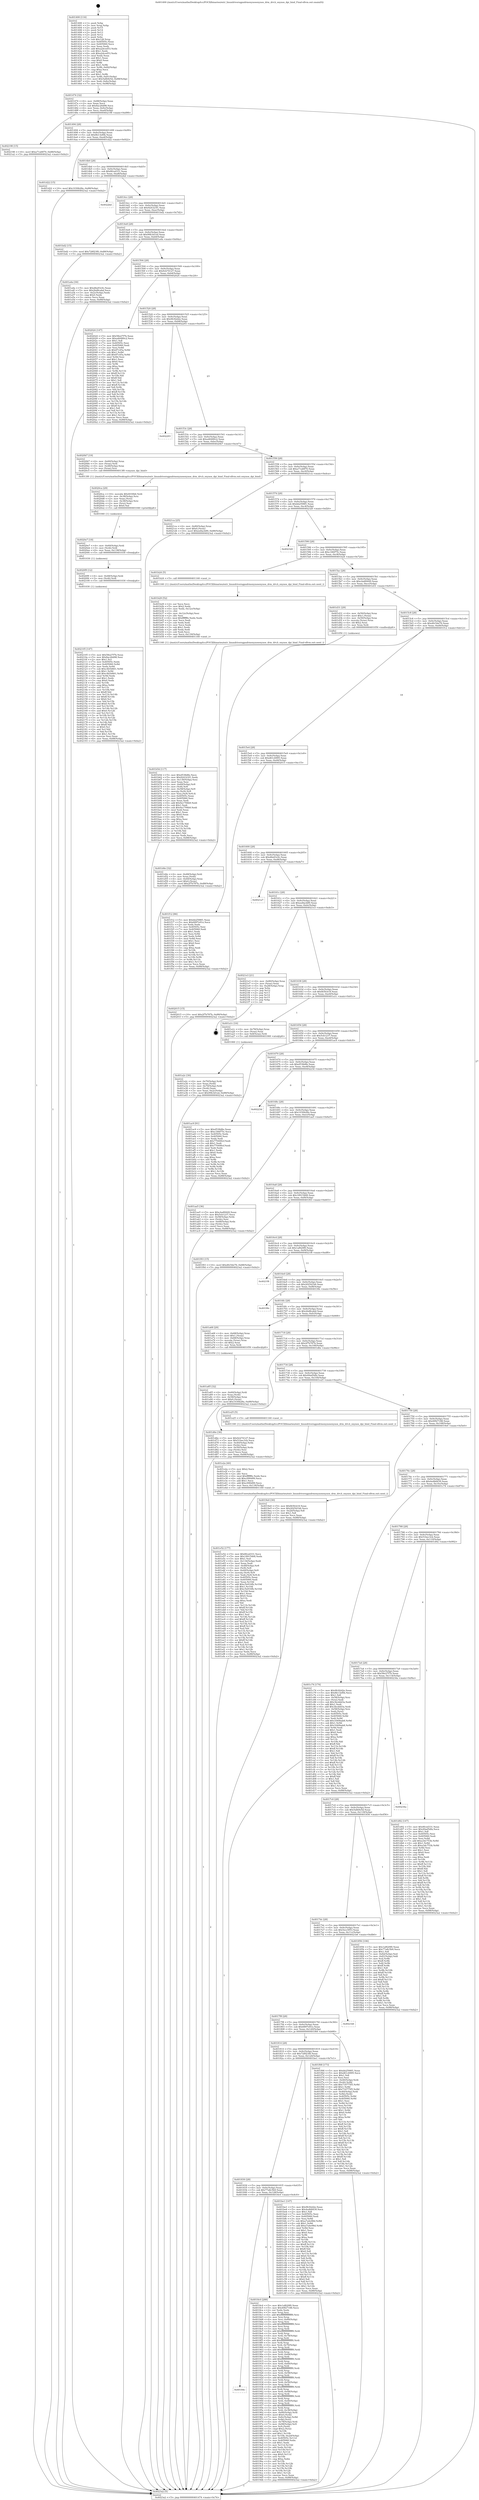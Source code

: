 digraph "0x401400" {
  label = "0x401400 (/mnt/c/Users/mathe/Desktop/tcc/POCII/binaries/extr_linuxdriversgpudrmexynosexynos_drm_drv.h_exynos_dpi_bind_Final-ollvm.out::main(0))"
  labelloc = "t"
  node[shape=record]

  Entry [label="",width=0.3,height=0.3,shape=circle,fillcolor=black,style=filled]
  "0x401474" [label="{
     0x401474 [32]\l
     | [instrs]\l
     &nbsp;&nbsp;0x401474 \<+6\>: mov -0x88(%rbp),%eax\l
     &nbsp;&nbsp;0x40147a \<+2\>: mov %eax,%ecx\l
     &nbsp;&nbsp;0x40147c \<+6\>: sub $0x8ac26d98,%ecx\l
     &nbsp;&nbsp;0x401482 \<+6\>: mov %eax,-0x9c(%rbp)\l
     &nbsp;&nbsp;0x401488 \<+6\>: mov %ecx,-0xa0(%rbp)\l
     &nbsp;&nbsp;0x40148e \<+6\>: je 0000000000402198 \<main+0xd98\>\l
  }"]
  "0x402198" [label="{
     0x402198 [15]\l
     | [instrs]\l
     &nbsp;&nbsp;0x402198 \<+10\>: movl $0xa71a6870,-0x88(%rbp)\l
     &nbsp;&nbsp;0x4021a2 \<+5\>: jmp 00000000004023a2 \<main+0xfa2\>\l
  }"]
  "0x401494" [label="{
     0x401494 [28]\l
     | [instrs]\l
     &nbsp;&nbsp;0x401494 \<+5\>: jmp 0000000000401499 \<main+0x99\>\l
     &nbsp;&nbsp;0x401499 \<+6\>: mov -0x9c(%rbp),%eax\l
     &nbsp;&nbsp;0x40149f \<+5\>: sub $0x8b13ef0b,%eax\l
     &nbsp;&nbsp;0x4014a4 \<+6\>: mov %eax,-0xa4(%rbp)\l
     &nbsp;&nbsp;0x4014aa \<+6\>: je 0000000000401d22 \<main+0x922\>\l
  }"]
  Exit [label="",width=0.3,height=0.3,shape=circle,fillcolor=black,style=filled,peripheries=2]
  "0x401d22" [label="{
     0x401d22 [15]\l
     | [instrs]\l
     &nbsp;&nbsp;0x401d22 \<+10\>: movl $0x1030b28e,-0x88(%rbp)\l
     &nbsp;&nbsp;0x401d2c \<+5\>: jmp 00000000004023a2 \<main+0xfa2\>\l
  }"]
  "0x4014b0" [label="{
     0x4014b0 [28]\l
     | [instrs]\l
     &nbsp;&nbsp;0x4014b0 \<+5\>: jmp 00000000004014b5 \<main+0xb5\>\l
     &nbsp;&nbsp;0x4014b5 \<+6\>: mov -0x9c(%rbp),%eax\l
     &nbsp;&nbsp;0x4014bb \<+5\>: sub $0x8fced331,%eax\l
     &nbsp;&nbsp;0x4014c0 \<+6\>: mov %eax,-0xa8(%rbp)\l
     &nbsp;&nbsp;0x4014c6 \<+6\>: je 00000000004022bd \<main+0xebd\>\l
  }"]
  "0x402105" [label="{
     0x402105 [147]\l
     | [instrs]\l
     &nbsp;&nbsp;0x402105 \<+5\>: mov $0x58e27f7b,%eax\l
     &nbsp;&nbsp;0x40210a \<+5\>: mov $0x8ac26d98,%esi\l
     &nbsp;&nbsp;0x40210f \<+2\>: mov $0x1,%cl\l
     &nbsp;&nbsp;0x402111 \<+7\>: mov 0x40505c,%edx\l
     &nbsp;&nbsp;0x402118 \<+8\>: mov 0x405060,%r8d\l
     &nbsp;&nbsp;0x402120 \<+3\>: mov %edx,%r9d\l
     &nbsp;&nbsp;0x402123 \<+7\>: sub $0xc4b5d661,%r9d\l
     &nbsp;&nbsp;0x40212a \<+4\>: sub $0x1,%r9d\l
     &nbsp;&nbsp;0x40212e \<+7\>: add $0xc4b5d661,%r9d\l
     &nbsp;&nbsp;0x402135 \<+4\>: imul %r9d,%edx\l
     &nbsp;&nbsp;0x402139 \<+3\>: and $0x1,%edx\l
     &nbsp;&nbsp;0x40213c \<+3\>: cmp $0x0,%edx\l
     &nbsp;&nbsp;0x40213f \<+4\>: sete %r10b\l
     &nbsp;&nbsp;0x402143 \<+4\>: cmp $0xa,%r8d\l
     &nbsp;&nbsp;0x402147 \<+4\>: setl %r11b\l
     &nbsp;&nbsp;0x40214b \<+3\>: mov %r10b,%bl\l
     &nbsp;&nbsp;0x40214e \<+3\>: xor $0xff,%bl\l
     &nbsp;&nbsp;0x402151 \<+3\>: mov %r11b,%r14b\l
     &nbsp;&nbsp;0x402154 \<+4\>: xor $0xff,%r14b\l
     &nbsp;&nbsp;0x402158 \<+3\>: xor $0x0,%cl\l
     &nbsp;&nbsp;0x40215b \<+3\>: mov %bl,%r15b\l
     &nbsp;&nbsp;0x40215e \<+4\>: and $0x0,%r15b\l
     &nbsp;&nbsp;0x402162 \<+3\>: and %cl,%r10b\l
     &nbsp;&nbsp;0x402165 \<+3\>: mov %r14b,%r12b\l
     &nbsp;&nbsp;0x402168 \<+4\>: and $0x0,%r12b\l
     &nbsp;&nbsp;0x40216c \<+3\>: and %cl,%r11b\l
     &nbsp;&nbsp;0x40216f \<+3\>: or %r10b,%r15b\l
     &nbsp;&nbsp;0x402172 \<+3\>: or %r11b,%r12b\l
     &nbsp;&nbsp;0x402175 \<+3\>: xor %r12b,%r15b\l
     &nbsp;&nbsp;0x402178 \<+3\>: or %r14b,%bl\l
     &nbsp;&nbsp;0x40217b \<+3\>: xor $0xff,%bl\l
     &nbsp;&nbsp;0x40217e \<+3\>: or $0x0,%cl\l
     &nbsp;&nbsp;0x402181 \<+2\>: and %cl,%bl\l
     &nbsp;&nbsp;0x402183 \<+3\>: or %bl,%r15b\l
     &nbsp;&nbsp;0x402186 \<+4\>: test $0x1,%r15b\l
     &nbsp;&nbsp;0x40218a \<+3\>: cmovne %esi,%eax\l
     &nbsp;&nbsp;0x40218d \<+6\>: mov %eax,-0x88(%rbp)\l
     &nbsp;&nbsp;0x402193 \<+5\>: jmp 00000000004023a2 \<main+0xfa2\>\l
  }"]
  "0x4022bd" [label="{
     0x4022bd\l
  }", style=dashed]
  "0x4014cc" [label="{
     0x4014cc [28]\l
     | [instrs]\l
     &nbsp;&nbsp;0x4014cc \<+5\>: jmp 00000000004014d1 \<main+0xd1\>\l
     &nbsp;&nbsp;0x4014d1 \<+6\>: mov -0x9c(%rbp),%eax\l
     &nbsp;&nbsp;0x4014d7 \<+5\>: sub $0x924323f1,%eax\l
     &nbsp;&nbsp;0x4014dc \<+6\>: mov %eax,-0xac(%rbp)\l
     &nbsp;&nbsp;0x4014e2 \<+6\>: je 0000000000401bd2 \<main+0x7d2\>\l
  }"]
  "0x4020f9" [label="{
     0x4020f9 [12]\l
     | [instrs]\l
     &nbsp;&nbsp;0x4020f9 \<+4\>: mov -0x48(%rbp),%rdi\l
     &nbsp;&nbsp;0x4020fd \<+3\>: mov (%rdi),%rdi\l
     &nbsp;&nbsp;0x402100 \<+5\>: call 0000000000401030 \<free@plt\>\l
     | [calls]\l
     &nbsp;&nbsp;0x401030 \{1\} (unknown)\l
  }"]
  "0x401bd2" [label="{
     0x401bd2 [15]\l
     | [instrs]\l
     &nbsp;&nbsp;0x401bd2 \<+10\>: movl $0x728f23f0,-0x88(%rbp)\l
     &nbsp;&nbsp;0x401bdc \<+5\>: jmp 00000000004023a2 \<main+0xfa2\>\l
  }"]
  "0x4014e8" [label="{
     0x4014e8 [28]\l
     | [instrs]\l
     &nbsp;&nbsp;0x4014e8 \<+5\>: jmp 00000000004014ed \<main+0xed\>\l
     &nbsp;&nbsp;0x4014ed \<+6\>: mov -0x9c(%rbp),%eax\l
     &nbsp;&nbsp;0x4014f3 \<+5\>: sub $0x99b3d1ed,%eax\l
     &nbsp;&nbsp;0x4014f8 \<+6\>: mov %eax,-0xb0(%rbp)\l
     &nbsp;&nbsp;0x4014fe \<+6\>: je 0000000000401a4a \<main+0x64a\>\l
  }"]
  "0x4020e7" [label="{
     0x4020e7 [18]\l
     | [instrs]\l
     &nbsp;&nbsp;0x4020e7 \<+4\>: mov -0x60(%rbp),%rdi\l
     &nbsp;&nbsp;0x4020eb \<+3\>: mov (%rdi),%rdi\l
     &nbsp;&nbsp;0x4020ee \<+6\>: mov %eax,-0x138(%rbp)\l
     &nbsp;&nbsp;0x4020f4 \<+5\>: call 0000000000401030 \<free@plt\>\l
     | [calls]\l
     &nbsp;&nbsp;0x401030 \{1\} (unknown)\l
  }"]
  "0x401a4a" [label="{
     0x401a4a [30]\l
     | [instrs]\l
     &nbsp;&nbsp;0x401a4a \<+5\>: mov $0xd6a93c0c,%eax\l
     &nbsp;&nbsp;0x401a4f \<+5\>: mov $0x2bd8cabd,%ecx\l
     &nbsp;&nbsp;0x401a54 \<+3\>: mov -0x2c(%rbp),%edx\l
     &nbsp;&nbsp;0x401a57 \<+3\>: cmp $0x0,%edx\l
     &nbsp;&nbsp;0x401a5a \<+3\>: cmove %ecx,%eax\l
     &nbsp;&nbsp;0x401a5d \<+6\>: mov %eax,-0x88(%rbp)\l
     &nbsp;&nbsp;0x401a63 \<+5\>: jmp 00000000004023a2 \<main+0xfa2\>\l
  }"]
  "0x401504" [label="{
     0x401504 [28]\l
     | [instrs]\l
     &nbsp;&nbsp;0x401504 \<+5\>: jmp 0000000000401509 \<main+0x109\>\l
     &nbsp;&nbsp;0x401509 \<+6\>: mov -0x9c(%rbp),%eax\l
     &nbsp;&nbsp;0x40150f \<+5\>: sub $0x9cb74127,%eax\l
     &nbsp;&nbsp;0x401514 \<+6\>: mov %eax,-0xb4(%rbp)\l
     &nbsp;&nbsp;0x40151a \<+6\>: je 0000000000402024 \<main+0xc24\>\l
  }"]
  "0x4020ca" [label="{
     0x4020ca [29]\l
     | [instrs]\l
     &nbsp;&nbsp;0x4020ca \<+10\>: movabs $0x4030b6,%rdi\l
     &nbsp;&nbsp;0x4020d4 \<+4\>: mov -0x38(%rbp),%rsi\l
     &nbsp;&nbsp;0x4020d8 \<+2\>: mov %eax,(%rsi)\l
     &nbsp;&nbsp;0x4020da \<+4\>: mov -0x38(%rbp),%rsi\l
     &nbsp;&nbsp;0x4020de \<+2\>: mov (%rsi),%esi\l
     &nbsp;&nbsp;0x4020e0 \<+2\>: mov $0x0,%al\l
     &nbsp;&nbsp;0x4020e2 \<+5\>: call 0000000000401040 \<printf@plt\>\l
     | [calls]\l
     &nbsp;&nbsp;0x401040 \{1\} (unknown)\l
  }"]
  "0x402024" [label="{
     0x402024 [147]\l
     | [instrs]\l
     &nbsp;&nbsp;0x402024 \<+5\>: mov $0x58e27f7b,%eax\l
     &nbsp;&nbsp;0x402029 \<+5\>: mov $0xa46480c2,%ecx\l
     &nbsp;&nbsp;0x40202e \<+2\>: mov $0x1,%dl\l
     &nbsp;&nbsp;0x402030 \<+7\>: mov 0x40505c,%esi\l
     &nbsp;&nbsp;0x402037 \<+7\>: mov 0x405060,%edi\l
     &nbsp;&nbsp;0x40203e \<+3\>: mov %esi,%r8d\l
     &nbsp;&nbsp;0x402041 \<+7\>: sub $0x87c45a,%r8d\l
     &nbsp;&nbsp;0x402048 \<+4\>: sub $0x1,%r8d\l
     &nbsp;&nbsp;0x40204c \<+7\>: add $0x87c45a,%r8d\l
     &nbsp;&nbsp;0x402053 \<+4\>: imul %r8d,%esi\l
     &nbsp;&nbsp;0x402057 \<+3\>: and $0x1,%esi\l
     &nbsp;&nbsp;0x40205a \<+3\>: cmp $0x0,%esi\l
     &nbsp;&nbsp;0x40205d \<+4\>: sete %r9b\l
     &nbsp;&nbsp;0x402061 \<+3\>: cmp $0xa,%edi\l
     &nbsp;&nbsp;0x402064 \<+4\>: setl %r10b\l
     &nbsp;&nbsp;0x402068 \<+3\>: mov %r9b,%r11b\l
     &nbsp;&nbsp;0x40206b \<+4\>: xor $0xff,%r11b\l
     &nbsp;&nbsp;0x40206f \<+3\>: mov %r10b,%bl\l
     &nbsp;&nbsp;0x402072 \<+3\>: xor $0xff,%bl\l
     &nbsp;&nbsp;0x402075 \<+3\>: xor $0x1,%dl\l
     &nbsp;&nbsp;0x402078 \<+3\>: mov %r11b,%r14b\l
     &nbsp;&nbsp;0x40207b \<+4\>: and $0xff,%r14b\l
     &nbsp;&nbsp;0x40207f \<+3\>: and %dl,%r9b\l
     &nbsp;&nbsp;0x402082 \<+3\>: mov %bl,%r15b\l
     &nbsp;&nbsp;0x402085 \<+4\>: and $0xff,%r15b\l
     &nbsp;&nbsp;0x402089 \<+3\>: and %dl,%r10b\l
     &nbsp;&nbsp;0x40208c \<+3\>: or %r9b,%r14b\l
     &nbsp;&nbsp;0x40208f \<+3\>: or %r10b,%r15b\l
     &nbsp;&nbsp;0x402092 \<+3\>: xor %r15b,%r14b\l
     &nbsp;&nbsp;0x402095 \<+3\>: or %bl,%r11b\l
     &nbsp;&nbsp;0x402098 \<+4\>: xor $0xff,%r11b\l
     &nbsp;&nbsp;0x40209c \<+3\>: or $0x1,%dl\l
     &nbsp;&nbsp;0x40209f \<+3\>: and %dl,%r11b\l
     &nbsp;&nbsp;0x4020a2 \<+3\>: or %r11b,%r14b\l
     &nbsp;&nbsp;0x4020a5 \<+4\>: test $0x1,%r14b\l
     &nbsp;&nbsp;0x4020a9 \<+3\>: cmovne %ecx,%eax\l
     &nbsp;&nbsp;0x4020ac \<+6\>: mov %eax,-0x88(%rbp)\l
     &nbsp;&nbsp;0x4020b2 \<+5\>: jmp 00000000004023a2 \<main+0xfa2\>\l
  }"]
  "0x401520" [label="{
     0x401520 [28]\l
     | [instrs]\l
     &nbsp;&nbsp;0x401520 \<+5\>: jmp 0000000000401525 \<main+0x125\>\l
     &nbsp;&nbsp;0x401525 \<+6\>: mov -0x9c(%rbp),%eax\l
     &nbsp;&nbsp;0x40152b \<+5\>: sub $0x9fc92d2e,%eax\l
     &nbsp;&nbsp;0x401530 \<+6\>: mov %eax,-0xb8(%rbp)\l
     &nbsp;&nbsp;0x401536 \<+6\>: je 0000000000402293 \<main+0xe93\>\l
  }"]
  "0x401e52" [label="{
     0x401e52 [177]\l
     | [instrs]\l
     &nbsp;&nbsp;0x401e52 \<+5\>: mov $0x8fced331,%ecx\l
     &nbsp;&nbsp;0x401e57 \<+5\>: mov $0x18915468,%edx\l
     &nbsp;&nbsp;0x401e5c \<+3\>: mov $0x1,%sil\l
     &nbsp;&nbsp;0x401e5f \<+6\>: mov -0x134(%rbp),%edi\l
     &nbsp;&nbsp;0x401e65 \<+3\>: imul %eax,%edi\l
     &nbsp;&nbsp;0x401e68 \<+4\>: mov -0x48(%rbp),%r8\l
     &nbsp;&nbsp;0x401e6c \<+3\>: mov (%r8),%r8\l
     &nbsp;&nbsp;0x401e6f \<+4\>: mov -0x40(%rbp),%r9\l
     &nbsp;&nbsp;0x401e73 \<+3\>: movslq (%r9),%r9\l
     &nbsp;&nbsp;0x401e76 \<+4\>: mov %edi,(%r8,%r9,4)\l
     &nbsp;&nbsp;0x401e7a \<+7\>: mov 0x40505c,%eax\l
     &nbsp;&nbsp;0x401e81 \<+7\>: mov 0x405060,%edi\l
     &nbsp;&nbsp;0x401e88 \<+3\>: mov %eax,%r10d\l
     &nbsp;&nbsp;0x401e8b \<+7\>: add $0xc5e916fb,%r10d\l
     &nbsp;&nbsp;0x401e92 \<+4\>: sub $0x1,%r10d\l
     &nbsp;&nbsp;0x401e96 \<+7\>: sub $0xc5e916fb,%r10d\l
     &nbsp;&nbsp;0x401e9d \<+4\>: imul %r10d,%eax\l
     &nbsp;&nbsp;0x401ea1 \<+3\>: and $0x1,%eax\l
     &nbsp;&nbsp;0x401ea4 \<+3\>: cmp $0x0,%eax\l
     &nbsp;&nbsp;0x401ea7 \<+4\>: sete %r11b\l
     &nbsp;&nbsp;0x401eab \<+3\>: cmp $0xa,%edi\l
     &nbsp;&nbsp;0x401eae \<+3\>: setl %bl\l
     &nbsp;&nbsp;0x401eb1 \<+3\>: mov %r11b,%r14b\l
     &nbsp;&nbsp;0x401eb4 \<+4\>: xor $0xff,%r14b\l
     &nbsp;&nbsp;0x401eb8 \<+3\>: mov %bl,%r15b\l
     &nbsp;&nbsp;0x401ebb \<+4\>: xor $0xff,%r15b\l
     &nbsp;&nbsp;0x401ebf \<+4\>: xor $0x1,%sil\l
     &nbsp;&nbsp;0x401ec3 \<+3\>: mov %r14b,%r12b\l
     &nbsp;&nbsp;0x401ec6 \<+4\>: and $0xff,%r12b\l
     &nbsp;&nbsp;0x401eca \<+3\>: and %sil,%r11b\l
     &nbsp;&nbsp;0x401ecd \<+3\>: mov %r15b,%r13b\l
     &nbsp;&nbsp;0x401ed0 \<+4\>: and $0xff,%r13b\l
     &nbsp;&nbsp;0x401ed4 \<+3\>: and %sil,%bl\l
     &nbsp;&nbsp;0x401ed7 \<+3\>: or %r11b,%r12b\l
     &nbsp;&nbsp;0x401eda \<+3\>: or %bl,%r13b\l
     &nbsp;&nbsp;0x401edd \<+3\>: xor %r13b,%r12b\l
     &nbsp;&nbsp;0x401ee0 \<+3\>: or %r15b,%r14b\l
     &nbsp;&nbsp;0x401ee3 \<+4\>: xor $0xff,%r14b\l
     &nbsp;&nbsp;0x401ee7 \<+4\>: or $0x1,%sil\l
     &nbsp;&nbsp;0x401eeb \<+3\>: and %sil,%r14b\l
     &nbsp;&nbsp;0x401eee \<+3\>: or %r14b,%r12b\l
     &nbsp;&nbsp;0x401ef1 \<+4\>: test $0x1,%r12b\l
     &nbsp;&nbsp;0x401ef5 \<+3\>: cmovne %edx,%ecx\l
     &nbsp;&nbsp;0x401ef8 \<+6\>: mov %ecx,-0x88(%rbp)\l
     &nbsp;&nbsp;0x401efe \<+5\>: jmp 00000000004023a2 \<main+0xfa2\>\l
  }"]
  "0x402293" [label="{
     0x402293\l
  }", style=dashed]
  "0x40153c" [label="{
     0x40153c [28]\l
     | [instrs]\l
     &nbsp;&nbsp;0x40153c \<+5\>: jmp 0000000000401541 \<main+0x141\>\l
     &nbsp;&nbsp;0x401541 \<+6\>: mov -0x9c(%rbp),%eax\l
     &nbsp;&nbsp;0x401547 \<+5\>: sub $0xa46480c2,%eax\l
     &nbsp;&nbsp;0x40154c \<+6\>: mov %eax,-0xbc(%rbp)\l
     &nbsp;&nbsp;0x401552 \<+6\>: je 00000000004020b7 \<main+0xcb7\>\l
  }"]
  "0x401e2a" [label="{
     0x401e2a [40]\l
     | [instrs]\l
     &nbsp;&nbsp;0x401e2a \<+5\>: mov $0x2,%ecx\l
     &nbsp;&nbsp;0x401e2f \<+1\>: cltd\l
     &nbsp;&nbsp;0x401e30 \<+2\>: idiv %ecx\l
     &nbsp;&nbsp;0x401e32 \<+6\>: imul $0xfffffffe,%edx,%ecx\l
     &nbsp;&nbsp;0x401e38 \<+6\>: sub $0xc090d99,%ecx\l
     &nbsp;&nbsp;0x401e3e \<+3\>: add $0x1,%ecx\l
     &nbsp;&nbsp;0x401e41 \<+6\>: add $0xc090d99,%ecx\l
     &nbsp;&nbsp;0x401e47 \<+6\>: mov %ecx,-0x134(%rbp)\l
     &nbsp;&nbsp;0x401e4d \<+5\>: call 0000000000401160 \<next_i\>\l
     | [calls]\l
     &nbsp;&nbsp;0x401160 \{1\} (/mnt/c/Users/mathe/Desktop/tcc/POCII/binaries/extr_linuxdriversgpudrmexynosexynos_drm_drv.h_exynos_dpi_bind_Final-ollvm.out::next_i)\l
  }"]
  "0x4020b7" [label="{
     0x4020b7 [19]\l
     | [instrs]\l
     &nbsp;&nbsp;0x4020b7 \<+4\>: mov -0x60(%rbp),%rax\l
     &nbsp;&nbsp;0x4020bb \<+3\>: mov (%rax),%rdi\l
     &nbsp;&nbsp;0x4020be \<+4\>: mov -0x48(%rbp),%rax\l
     &nbsp;&nbsp;0x4020c2 \<+3\>: mov (%rax),%rsi\l
     &nbsp;&nbsp;0x4020c5 \<+5\>: call 00000000004013f0 \<exynos_dpi_bind\>\l
     | [calls]\l
     &nbsp;&nbsp;0x4013f0 \{1\} (/mnt/c/Users/mathe/Desktop/tcc/POCII/binaries/extr_linuxdriversgpudrmexynosexynos_drm_drv.h_exynos_dpi_bind_Final-ollvm.out::exynos_dpi_bind)\l
  }"]
  "0x401558" [label="{
     0x401558 [28]\l
     | [instrs]\l
     &nbsp;&nbsp;0x401558 \<+5\>: jmp 000000000040155d \<main+0x15d\>\l
     &nbsp;&nbsp;0x40155d \<+6\>: mov -0x9c(%rbp),%eax\l
     &nbsp;&nbsp;0x401563 \<+5\>: sub $0xa71a6870,%eax\l
     &nbsp;&nbsp;0x401568 \<+6\>: mov %eax,-0xc0(%rbp)\l
     &nbsp;&nbsp;0x40156e \<+6\>: je 00000000004021ca \<main+0xdca\>\l
  }"]
  "0x401d4e" [label="{
     0x401d4e [32]\l
     | [instrs]\l
     &nbsp;&nbsp;0x401d4e \<+4\>: mov -0x48(%rbp),%rdi\l
     &nbsp;&nbsp;0x401d52 \<+3\>: mov %rax,(%rdi)\l
     &nbsp;&nbsp;0x401d55 \<+4\>: mov -0x40(%rbp),%rax\l
     &nbsp;&nbsp;0x401d59 \<+6\>: movl $0x0,(%rax)\l
     &nbsp;&nbsp;0x401d5f \<+10\>: movl $0x2f7b787b,-0x88(%rbp)\l
     &nbsp;&nbsp;0x401d69 \<+5\>: jmp 00000000004023a2 \<main+0xfa2\>\l
  }"]
  "0x4021ca" [label="{
     0x4021ca [25]\l
     | [instrs]\l
     &nbsp;&nbsp;0x4021ca \<+4\>: mov -0x80(%rbp),%rax\l
     &nbsp;&nbsp;0x4021ce \<+6\>: movl $0x0,(%rax)\l
     &nbsp;&nbsp;0x4021d4 \<+10\>: movl $0xee8acb89,-0x88(%rbp)\l
     &nbsp;&nbsp;0x4021de \<+5\>: jmp 00000000004023a2 \<main+0xfa2\>\l
  }"]
  "0x401574" [label="{
     0x401574 [28]\l
     | [instrs]\l
     &nbsp;&nbsp;0x401574 \<+5\>: jmp 0000000000401579 \<main+0x179\>\l
     &nbsp;&nbsp;0x401579 \<+6\>: mov -0x9c(%rbp),%eax\l
     &nbsp;&nbsp;0x40157f \<+5\>: sub $0xbb2598f1,%eax\l
     &nbsp;&nbsp;0x401584 \<+6\>: mov %eax,-0xc4(%rbp)\l
     &nbsp;&nbsp;0x40158a \<+6\>: je 0000000000402320 \<main+0xf20\>\l
  }"]
  "0x401b5d" [label="{
     0x401b5d [117]\l
     | [instrs]\l
     &nbsp;&nbsp;0x401b5d \<+5\>: mov $0xd538d8e,%ecx\l
     &nbsp;&nbsp;0x401b62 \<+5\>: mov $0x924323f1,%edx\l
     &nbsp;&nbsp;0x401b67 \<+6\>: mov -0x130(%rbp),%esi\l
     &nbsp;&nbsp;0x401b6d \<+3\>: imul %eax,%esi\l
     &nbsp;&nbsp;0x401b70 \<+4\>: mov -0x60(%rbp),%r8\l
     &nbsp;&nbsp;0x401b74 \<+3\>: mov (%r8),%r8\l
     &nbsp;&nbsp;0x401b77 \<+4\>: mov -0x58(%rbp),%r9\l
     &nbsp;&nbsp;0x401b7b \<+3\>: movslq (%r9),%r9\l
     &nbsp;&nbsp;0x401b7e \<+4\>: mov %esi,(%r8,%r9,4)\l
     &nbsp;&nbsp;0x401b82 \<+7\>: mov 0x40505c,%eax\l
     &nbsp;&nbsp;0x401b89 \<+7\>: mov 0x405060,%esi\l
     &nbsp;&nbsp;0x401b90 \<+2\>: mov %eax,%edi\l
     &nbsp;&nbsp;0x401b92 \<+6\>: add $0x9a1794b9,%edi\l
     &nbsp;&nbsp;0x401b98 \<+3\>: sub $0x1,%edi\l
     &nbsp;&nbsp;0x401b9b \<+6\>: sub $0x9a1794b9,%edi\l
     &nbsp;&nbsp;0x401ba1 \<+3\>: imul %edi,%eax\l
     &nbsp;&nbsp;0x401ba4 \<+3\>: and $0x1,%eax\l
     &nbsp;&nbsp;0x401ba7 \<+3\>: cmp $0x0,%eax\l
     &nbsp;&nbsp;0x401baa \<+4\>: sete %r10b\l
     &nbsp;&nbsp;0x401bae \<+3\>: cmp $0xa,%esi\l
     &nbsp;&nbsp;0x401bb1 \<+4\>: setl %r11b\l
     &nbsp;&nbsp;0x401bb5 \<+3\>: mov %r10b,%bl\l
     &nbsp;&nbsp;0x401bb8 \<+3\>: and %r11b,%bl\l
     &nbsp;&nbsp;0x401bbb \<+3\>: xor %r11b,%r10b\l
     &nbsp;&nbsp;0x401bbe \<+3\>: or %r10b,%bl\l
     &nbsp;&nbsp;0x401bc1 \<+3\>: test $0x1,%bl\l
     &nbsp;&nbsp;0x401bc4 \<+3\>: cmovne %edx,%ecx\l
     &nbsp;&nbsp;0x401bc7 \<+6\>: mov %ecx,-0x88(%rbp)\l
     &nbsp;&nbsp;0x401bcd \<+5\>: jmp 00000000004023a2 \<main+0xfa2\>\l
  }"]
  "0x402320" [label="{
     0x402320\l
  }", style=dashed]
  "0x401590" [label="{
     0x401590 [28]\l
     | [instrs]\l
     &nbsp;&nbsp;0x401590 \<+5\>: jmp 0000000000401595 \<main+0x195\>\l
     &nbsp;&nbsp;0x401595 \<+6\>: mov -0x9c(%rbp),%eax\l
     &nbsp;&nbsp;0x40159b \<+5\>: sub $0xc346f75c,%eax\l
     &nbsp;&nbsp;0x4015a0 \<+6\>: mov %eax,-0xc8(%rbp)\l
     &nbsp;&nbsp;0x4015a6 \<+6\>: je 0000000000401b24 \<main+0x724\>\l
  }"]
  "0x401b29" [label="{
     0x401b29 [52]\l
     | [instrs]\l
     &nbsp;&nbsp;0x401b29 \<+2\>: xor %ecx,%ecx\l
     &nbsp;&nbsp;0x401b2b \<+5\>: mov $0x2,%edx\l
     &nbsp;&nbsp;0x401b30 \<+6\>: mov %edx,-0x12c(%rbp)\l
     &nbsp;&nbsp;0x401b36 \<+1\>: cltd\l
     &nbsp;&nbsp;0x401b37 \<+6\>: mov -0x12c(%rbp),%esi\l
     &nbsp;&nbsp;0x401b3d \<+2\>: idiv %esi\l
     &nbsp;&nbsp;0x401b3f \<+6\>: imul $0xfffffffe,%edx,%edx\l
     &nbsp;&nbsp;0x401b45 \<+2\>: mov %ecx,%edi\l
     &nbsp;&nbsp;0x401b47 \<+2\>: sub %edx,%edi\l
     &nbsp;&nbsp;0x401b49 \<+2\>: mov %ecx,%edx\l
     &nbsp;&nbsp;0x401b4b \<+3\>: sub $0x1,%edx\l
     &nbsp;&nbsp;0x401b4e \<+2\>: add %edx,%edi\l
     &nbsp;&nbsp;0x401b50 \<+2\>: sub %edi,%ecx\l
     &nbsp;&nbsp;0x401b52 \<+6\>: mov %ecx,-0x130(%rbp)\l
     &nbsp;&nbsp;0x401b58 \<+5\>: call 0000000000401160 \<next_i\>\l
     | [calls]\l
     &nbsp;&nbsp;0x401160 \{1\} (/mnt/c/Users/mathe/Desktop/tcc/POCII/binaries/extr_linuxdriversgpudrmexynosexynos_drm_drv.h_exynos_dpi_bind_Final-ollvm.out::next_i)\l
  }"]
  "0x401b24" [label="{
     0x401b24 [5]\l
     | [instrs]\l
     &nbsp;&nbsp;0x401b24 \<+5\>: call 0000000000401160 \<next_i\>\l
     | [calls]\l
     &nbsp;&nbsp;0x401160 \{1\} (/mnt/c/Users/mathe/Desktop/tcc/POCII/binaries/extr_linuxdriversgpudrmexynosexynos_drm_drv.h_exynos_dpi_bind_Final-ollvm.out::next_i)\l
  }"]
  "0x4015ac" [label="{
     0x4015ac [28]\l
     | [instrs]\l
     &nbsp;&nbsp;0x4015ac \<+5\>: jmp 00000000004015b1 \<main+0x1b1\>\l
     &nbsp;&nbsp;0x4015b1 \<+6\>: mov -0x9c(%rbp),%eax\l
     &nbsp;&nbsp;0x4015b7 \<+5\>: sub $0xcba89449,%eax\l
     &nbsp;&nbsp;0x4015bc \<+6\>: mov %eax,-0xcc(%rbp)\l
     &nbsp;&nbsp;0x4015c2 \<+6\>: je 0000000000401d31 \<main+0x931\>\l
  }"]
  "0x401a85" [label="{
     0x401a85 [32]\l
     | [instrs]\l
     &nbsp;&nbsp;0x401a85 \<+4\>: mov -0x60(%rbp),%rdi\l
     &nbsp;&nbsp;0x401a89 \<+3\>: mov %rax,(%rdi)\l
     &nbsp;&nbsp;0x401a8c \<+4\>: mov -0x58(%rbp),%rax\l
     &nbsp;&nbsp;0x401a90 \<+6\>: movl $0x0,(%rax)\l
     &nbsp;&nbsp;0x401a96 \<+10\>: movl $0x1030b28e,-0x88(%rbp)\l
     &nbsp;&nbsp;0x401aa0 \<+5\>: jmp 00000000004023a2 \<main+0xfa2\>\l
  }"]
  "0x401d31" [label="{
     0x401d31 [29]\l
     | [instrs]\l
     &nbsp;&nbsp;0x401d31 \<+4\>: mov -0x50(%rbp),%rax\l
     &nbsp;&nbsp;0x401d35 \<+6\>: movl $0x1,(%rax)\l
     &nbsp;&nbsp;0x401d3b \<+4\>: mov -0x50(%rbp),%rax\l
     &nbsp;&nbsp;0x401d3f \<+3\>: movslq (%rax),%rax\l
     &nbsp;&nbsp;0x401d42 \<+4\>: shl $0x2,%rax\l
     &nbsp;&nbsp;0x401d46 \<+3\>: mov %rax,%rdi\l
     &nbsp;&nbsp;0x401d49 \<+5\>: call 0000000000401050 \<malloc@plt\>\l
     | [calls]\l
     &nbsp;&nbsp;0x401050 \{1\} (unknown)\l
  }"]
  "0x4015c8" [label="{
     0x4015c8 [28]\l
     | [instrs]\l
     &nbsp;&nbsp;0x4015c8 \<+5\>: jmp 00000000004015cd \<main+0x1cd\>\l
     &nbsp;&nbsp;0x4015cd \<+6\>: mov -0x9c(%rbp),%eax\l
     &nbsp;&nbsp;0x4015d3 \<+5\>: sub $0xd0c5de76,%eax\l
     &nbsp;&nbsp;0x4015d8 \<+6\>: mov %eax,-0xd0(%rbp)\l
     &nbsp;&nbsp;0x4015de \<+6\>: je 0000000000401f12 \<main+0xb12\>\l
  }"]
  "0x401a2c" [label="{
     0x401a2c [30]\l
     | [instrs]\l
     &nbsp;&nbsp;0x401a2c \<+4\>: mov -0x70(%rbp),%rdi\l
     &nbsp;&nbsp;0x401a30 \<+2\>: mov %eax,(%rdi)\l
     &nbsp;&nbsp;0x401a32 \<+4\>: mov -0x70(%rbp),%rdi\l
     &nbsp;&nbsp;0x401a36 \<+2\>: mov (%rdi),%eax\l
     &nbsp;&nbsp;0x401a38 \<+3\>: mov %eax,-0x2c(%rbp)\l
     &nbsp;&nbsp;0x401a3b \<+10\>: movl $0x99b3d1ed,-0x88(%rbp)\l
     &nbsp;&nbsp;0x401a45 \<+5\>: jmp 00000000004023a2 \<main+0xfa2\>\l
  }"]
  "0x401f12" [label="{
     0x401f12 [86]\l
     | [instrs]\l
     &nbsp;&nbsp;0x401f12 \<+5\>: mov $0xbb2598f1,%eax\l
     &nbsp;&nbsp;0x401f17 \<+5\>: mov $0x6897e91e,%ecx\l
     &nbsp;&nbsp;0x401f1c \<+2\>: xor %edx,%edx\l
     &nbsp;&nbsp;0x401f1e \<+7\>: mov 0x40505c,%esi\l
     &nbsp;&nbsp;0x401f25 \<+7\>: mov 0x405060,%edi\l
     &nbsp;&nbsp;0x401f2c \<+3\>: sub $0x1,%edx\l
     &nbsp;&nbsp;0x401f2f \<+3\>: mov %esi,%r8d\l
     &nbsp;&nbsp;0x401f32 \<+3\>: add %edx,%r8d\l
     &nbsp;&nbsp;0x401f35 \<+4\>: imul %r8d,%esi\l
     &nbsp;&nbsp;0x401f39 \<+3\>: and $0x1,%esi\l
     &nbsp;&nbsp;0x401f3c \<+3\>: cmp $0x0,%esi\l
     &nbsp;&nbsp;0x401f3f \<+4\>: sete %r9b\l
     &nbsp;&nbsp;0x401f43 \<+3\>: cmp $0xa,%edi\l
     &nbsp;&nbsp;0x401f46 \<+4\>: setl %r10b\l
     &nbsp;&nbsp;0x401f4a \<+3\>: mov %r9b,%r11b\l
     &nbsp;&nbsp;0x401f4d \<+3\>: and %r10b,%r11b\l
     &nbsp;&nbsp;0x401f50 \<+3\>: xor %r10b,%r9b\l
     &nbsp;&nbsp;0x401f53 \<+3\>: or %r9b,%r11b\l
     &nbsp;&nbsp;0x401f56 \<+4\>: test $0x1,%r11b\l
     &nbsp;&nbsp;0x401f5a \<+3\>: cmovne %ecx,%eax\l
     &nbsp;&nbsp;0x401f5d \<+6\>: mov %eax,-0x88(%rbp)\l
     &nbsp;&nbsp;0x401f63 \<+5\>: jmp 00000000004023a2 \<main+0xfa2\>\l
  }"]
  "0x4015e4" [label="{
     0x4015e4 [28]\l
     | [instrs]\l
     &nbsp;&nbsp;0x4015e4 \<+5\>: jmp 00000000004015e9 \<main+0x1e9\>\l
     &nbsp;&nbsp;0x4015e9 \<+6\>: mov -0x9c(%rbp),%eax\l
     &nbsp;&nbsp;0x4015ef \<+5\>: sub $0xd61c6995,%eax\l
     &nbsp;&nbsp;0x4015f4 \<+6\>: mov %eax,-0xd4(%rbp)\l
     &nbsp;&nbsp;0x4015fa \<+6\>: je 0000000000402015 \<main+0xc15\>\l
  }"]
  "0x40184c" [label="{
     0x40184c\l
  }", style=dashed]
  "0x402015" [label="{
     0x402015 [15]\l
     | [instrs]\l
     &nbsp;&nbsp;0x402015 \<+10\>: movl $0x2f7b787b,-0x88(%rbp)\l
     &nbsp;&nbsp;0x40201f \<+5\>: jmp 00000000004023a2 \<main+0xfa2\>\l
  }"]
  "0x401600" [label="{
     0x401600 [28]\l
     | [instrs]\l
     &nbsp;&nbsp;0x401600 \<+5\>: jmp 0000000000401605 \<main+0x205\>\l
     &nbsp;&nbsp;0x401605 \<+6\>: mov -0x9c(%rbp),%eax\l
     &nbsp;&nbsp;0x40160b \<+5\>: sub $0xd6a93c0c,%eax\l
     &nbsp;&nbsp;0x401610 \<+6\>: mov %eax,-0xd8(%rbp)\l
     &nbsp;&nbsp;0x401616 \<+6\>: je 00000000004021a7 \<main+0xda7\>\l
  }"]
  "0x4018c0" [label="{
     0x4018c0 [288]\l
     | [instrs]\l
     &nbsp;&nbsp;0x4018c0 \<+5\>: mov $0x1af629f0,%eax\l
     &nbsp;&nbsp;0x4018c5 \<+5\>: mov $0x49f27188,%ecx\l
     &nbsp;&nbsp;0x4018ca \<+2\>: xor %edx,%edx\l
     &nbsp;&nbsp;0x4018cc \<+3\>: mov %rsp,%rsi\l
     &nbsp;&nbsp;0x4018cf \<+4\>: add $0xfffffffffffffff0,%rsi\l
     &nbsp;&nbsp;0x4018d3 \<+3\>: mov %rsi,%rsp\l
     &nbsp;&nbsp;0x4018d6 \<+4\>: mov %rsi,-0x80(%rbp)\l
     &nbsp;&nbsp;0x4018da \<+3\>: mov %rsp,%rsi\l
     &nbsp;&nbsp;0x4018dd \<+4\>: add $0xfffffffffffffff0,%rsi\l
     &nbsp;&nbsp;0x4018e1 \<+3\>: mov %rsi,%rsp\l
     &nbsp;&nbsp;0x4018e4 \<+3\>: mov %rsp,%rdi\l
     &nbsp;&nbsp;0x4018e7 \<+4\>: add $0xfffffffffffffff0,%rdi\l
     &nbsp;&nbsp;0x4018eb \<+3\>: mov %rdi,%rsp\l
     &nbsp;&nbsp;0x4018ee \<+4\>: mov %rdi,-0x78(%rbp)\l
     &nbsp;&nbsp;0x4018f2 \<+3\>: mov %rsp,%rdi\l
     &nbsp;&nbsp;0x4018f5 \<+4\>: add $0xfffffffffffffff0,%rdi\l
     &nbsp;&nbsp;0x4018f9 \<+3\>: mov %rdi,%rsp\l
     &nbsp;&nbsp;0x4018fc \<+4\>: mov %rdi,-0x70(%rbp)\l
     &nbsp;&nbsp;0x401900 \<+3\>: mov %rsp,%rdi\l
     &nbsp;&nbsp;0x401903 \<+4\>: add $0xfffffffffffffff0,%rdi\l
     &nbsp;&nbsp;0x401907 \<+3\>: mov %rdi,%rsp\l
     &nbsp;&nbsp;0x40190a \<+4\>: mov %rdi,-0x68(%rbp)\l
     &nbsp;&nbsp;0x40190e \<+3\>: mov %rsp,%rdi\l
     &nbsp;&nbsp;0x401911 \<+4\>: add $0xfffffffffffffff0,%rdi\l
     &nbsp;&nbsp;0x401915 \<+3\>: mov %rdi,%rsp\l
     &nbsp;&nbsp;0x401918 \<+4\>: mov %rdi,-0x60(%rbp)\l
     &nbsp;&nbsp;0x40191c \<+3\>: mov %rsp,%rdi\l
     &nbsp;&nbsp;0x40191f \<+4\>: add $0xfffffffffffffff0,%rdi\l
     &nbsp;&nbsp;0x401923 \<+3\>: mov %rdi,%rsp\l
     &nbsp;&nbsp;0x401926 \<+4\>: mov %rdi,-0x58(%rbp)\l
     &nbsp;&nbsp;0x40192a \<+3\>: mov %rsp,%rdi\l
     &nbsp;&nbsp;0x40192d \<+4\>: add $0xfffffffffffffff0,%rdi\l
     &nbsp;&nbsp;0x401931 \<+3\>: mov %rdi,%rsp\l
     &nbsp;&nbsp;0x401934 \<+4\>: mov %rdi,-0x50(%rbp)\l
     &nbsp;&nbsp;0x401938 \<+3\>: mov %rsp,%rdi\l
     &nbsp;&nbsp;0x40193b \<+4\>: add $0xfffffffffffffff0,%rdi\l
     &nbsp;&nbsp;0x40193f \<+3\>: mov %rdi,%rsp\l
     &nbsp;&nbsp;0x401942 \<+4\>: mov %rdi,-0x48(%rbp)\l
     &nbsp;&nbsp;0x401946 \<+3\>: mov %rsp,%rdi\l
     &nbsp;&nbsp;0x401949 \<+4\>: add $0xfffffffffffffff0,%rdi\l
     &nbsp;&nbsp;0x40194d \<+3\>: mov %rdi,%rsp\l
     &nbsp;&nbsp;0x401950 \<+4\>: mov %rdi,-0x40(%rbp)\l
     &nbsp;&nbsp;0x401954 \<+3\>: mov %rsp,%rdi\l
     &nbsp;&nbsp;0x401957 \<+4\>: add $0xfffffffffffffff0,%rdi\l
     &nbsp;&nbsp;0x40195b \<+3\>: mov %rdi,%rsp\l
     &nbsp;&nbsp;0x40195e \<+4\>: mov %rdi,-0x38(%rbp)\l
     &nbsp;&nbsp;0x401962 \<+4\>: mov -0x80(%rbp),%rdi\l
     &nbsp;&nbsp;0x401966 \<+6\>: movl $0x0,(%rdi)\l
     &nbsp;&nbsp;0x40196c \<+7\>: mov -0x8c(%rbp),%r8d\l
     &nbsp;&nbsp;0x401973 \<+3\>: mov %r8d,(%rsi)\l
     &nbsp;&nbsp;0x401976 \<+4\>: mov -0x78(%rbp),%rdi\l
     &nbsp;&nbsp;0x40197a \<+7\>: mov -0x98(%rbp),%r9\l
     &nbsp;&nbsp;0x401981 \<+3\>: mov %r9,(%rdi)\l
     &nbsp;&nbsp;0x401984 \<+3\>: cmpl $0x2,(%rsi)\l
     &nbsp;&nbsp;0x401987 \<+4\>: setne %r10b\l
     &nbsp;&nbsp;0x40198b \<+4\>: and $0x1,%r10b\l
     &nbsp;&nbsp;0x40198f \<+4\>: mov %r10b,-0x2d(%rbp)\l
     &nbsp;&nbsp;0x401993 \<+8\>: mov 0x40505c,%r11d\l
     &nbsp;&nbsp;0x40199b \<+7\>: mov 0x405060,%ebx\l
     &nbsp;&nbsp;0x4019a2 \<+3\>: sub $0x1,%edx\l
     &nbsp;&nbsp;0x4019a5 \<+3\>: mov %r11d,%r14d\l
     &nbsp;&nbsp;0x4019a8 \<+3\>: add %edx,%r14d\l
     &nbsp;&nbsp;0x4019ab \<+4\>: imul %r14d,%r11d\l
     &nbsp;&nbsp;0x4019af \<+4\>: and $0x1,%r11d\l
     &nbsp;&nbsp;0x4019b3 \<+4\>: cmp $0x0,%r11d\l
     &nbsp;&nbsp;0x4019b7 \<+4\>: sete %r10b\l
     &nbsp;&nbsp;0x4019bb \<+3\>: cmp $0xa,%ebx\l
     &nbsp;&nbsp;0x4019be \<+4\>: setl %r15b\l
     &nbsp;&nbsp;0x4019c2 \<+3\>: mov %r10b,%r12b\l
     &nbsp;&nbsp;0x4019c5 \<+3\>: and %r15b,%r12b\l
     &nbsp;&nbsp;0x4019c8 \<+3\>: xor %r15b,%r10b\l
     &nbsp;&nbsp;0x4019cb \<+3\>: or %r10b,%r12b\l
     &nbsp;&nbsp;0x4019ce \<+4\>: test $0x1,%r12b\l
     &nbsp;&nbsp;0x4019d2 \<+3\>: cmovne %ecx,%eax\l
     &nbsp;&nbsp;0x4019d5 \<+6\>: mov %eax,-0x88(%rbp)\l
     &nbsp;&nbsp;0x4019db \<+5\>: jmp 00000000004023a2 \<main+0xfa2\>\l
  }"]
  "0x4021a7" [label="{
     0x4021a7\l
  }", style=dashed]
  "0x40161c" [label="{
     0x40161c [28]\l
     | [instrs]\l
     &nbsp;&nbsp;0x40161c \<+5\>: jmp 0000000000401621 \<main+0x221\>\l
     &nbsp;&nbsp;0x401621 \<+6\>: mov -0x9c(%rbp),%eax\l
     &nbsp;&nbsp;0x401627 \<+5\>: sub $0xee8acb89,%eax\l
     &nbsp;&nbsp;0x40162c \<+6\>: mov %eax,-0xdc(%rbp)\l
     &nbsp;&nbsp;0x401632 \<+6\>: je 00000000004021e3 \<main+0xde3\>\l
  }"]
  "0x401830" [label="{
     0x401830 [28]\l
     | [instrs]\l
     &nbsp;&nbsp;0x401830 \<+5\>: jmp 0000000000401835 \<main+0x435\>\l
     &nbsp;&nbsp;0x401835 \<+6\>: mov -0x9c(%rbp),%eax\l
     &nbsp;&nbsp;0x40183b \<+5\>: sub $0x77a8c5b9,%eax\l
     &nbsp;&nbsp;0x401840 \<+6\>: mov %eax,-0x128(%rbp)\l
     &nbsp;&nbsp;0x401846 \<+6\>: je 00000000004018c0 \<main+0x4c0\>\l
  }"]
  "0x4021e3" [label="{
     0x4021e3 [21]\l
     | [instrs]\l
     &nbsp;&nbsp;0x4021e3 \<+4\>: mov -0x80(%rbp),%rax\l
     &nbsp;&nbsp;0x4021e7 \<+2\>: mov (%rax),%eax\l
     &nbsp;&nbsp;0x4021e9 \<+4\>: lea -0x28(%rbp),%rsp\l
     &nbsp;&nbsp;0x4021ed \<+1\>: pop %rbx\l
     &nbsp;&nbsp;0x4021ee \<+2\>: pop %r12\l
     &nbsp;&nbsp;0x4021f0 \<+2\>: pop %r13\l
     &nbsp;&nbsp;0x4021f2 \<+2\>: pop %r14\l
     &nbsp;&nbsp;0x4021f4 \<+2\>: pop %r15\l
     &nbsp;&nbsp;0x4021f6 \<+1\>: pop %rbp\l
     &nbsp;&nbsp;0x4021f7 \<+1\>: ret\l
  }"]
  "0x401638" [label="{
     0x401638 [28]\l
     | [instrs]\l
     &nbsp;&nbsp;0x401638 \<+5\>: jmp 000000000040163d \<main+0x23d\>\l
     &nbsp;&nbsp;0x40163d \<+6\>: mov -0x9c(%rbp),%eax\l
     &nbsp;&nbsp;0x401643 \<+5\>: sub $0xfb5fcb18,%eax\l
     &nbsp;&nbsp;0x401648 \<+6\>: mov %eax,-0xe0(%rbp)\l
     &nbsp;&nbsp;0x40164e \<+6\>: je 0000000000401a1c \<main+0x61c\>\l
  }"]
  "0x401be1" [label="{
     0x401be1 [147]\l
     | [instrs]\l
     &nbsp;&nbsp;0x401be1 \<+5\>: mov $0x9fc92d2e,%eax\l
     &nbsp;&nbsp;0x401be6 \<+5\>: mov $0x4edb8439,%ecx\l
     &nbsp;&nbsp;0x401beb \<+2\>: mov $0x1,%dl\l
     &nbsp;&nbsp;0x401bed \<+7\>: mov 0x40505c,%esi\l
     &nbsp;&nbsp;0x401bf4 \<+7\>: mov 0x405060,%edi\l
     &nbsp;&nbsp;0x401bfb \<+3\>: mov %esi,%r8d\l
     &nbsp;&nbsp;0x401bfe \<+7\>: sub $0xa7a4e98d,%r8d\l
     &nbsp;&nbsp;0x401c05 \<+4\>: sub $0x1,%r8d\l
     &nbsp;&nbsp;0x401c09 \<+7\>: add $0xa7a4e98d,%r8d\l
     &nbsp;&nbsp;0x401c10 \<+4\>: imul %r8d,%esi\l
     &nbsp;&nbsp;0x401c14 \<+3\>: and $0x1,%esi\l
     &nbsp;&nbsp;0x401c17 \<+3\>: cmp $0x0,%esi\l
     &nbsp;&nbsp;0x401c1a \<+4\>: sete %r9b\l
     &nbsp;&nbsp;0x401c1e \<+3\>: cmp $0xa,%edi\l
     &nbsp;&nbsp;0x401c21 \<+4\>: setl %r10b\l
     &nbsp;&nbsp;0x401c25 \<+3\>: mov %r9b,%r11b\l
     &nbsp;&nbsp;0x401c28 \<+4\>: xor $0xff,%r11b\l
     &nbsp;&nbsp;0x401c2c \<+3\>: mov %r10b,%bl\l
     &nbsp;&nbsp;0x401c2f \<+3\>: xor $0xff,%bl\l
     &nbsp;&nbsp;0x401c32 \<+3\>: xor $0x0,%dl\l
     &nbsp;&nbsp;0x401c35 \<+3\>: mov %r11b,%r14b\l
     &nbsp;&nbsp;0x401c38 \<+4\>: and $0x0,%r14b\l
     &nbsp;&nbsp;0x401c3c \<+3\>: and %dl,%r9b\l
     &nbsp;&nbsp;0x401c3f \<+3\>: mov %bl,%r15b\l
     &nbsp;&nbsp;0x401c42 \<+4\>: and $0x0,%r15b\l
     &nbsp;&nbsp;0x401c46 \<+3\>: and %dl,%r10b\l
     &nbsp;&nbsp;0x401c49 \<+3\>: or %r9b,%r14b\l
     &nbsp;&nbsp;0x401c4c \<+3\>: or %r10b,%r15b\l
     &nbsp;&nbsp;0x401c4f \<+3\>: xor %r15b,%r14b\l
     &nbsp;&nbsp;0x401c52 \<+3\>: or %bl,%r11b\l
     &nbsp;&nbsp;0x401c55 \<+4\>: xor $0xff,%r11b\l
     &nbsp;&nbsp;0x401c59 \<+3\>: or $0x0,%dl\l
     &nbsp;&nbsp;0x401c5c \<+3\>: and %dl,%r11b\l
     &nbsp;&nbsp;0x401c5f \<+3\>: or %r11b,%r14b\l
     &nbsp;&nbsp;0x401c62 \<+4\>: test $0x1,%r14b\l
     &nbsp;&nbsp;0x401c66 \<+3\>: cmovne %ecx,%eax\l
     &nbsp;&nbsp;0x401c69 \<+6\>: mov %eax,-0x88(%rbp)\l
     &nbsp;&nbsp;0x401c6f \<+5\>: jmp 00000000004023a2 \<main+0xfa2\>\l
  }"]
  "0x401a1c" [label="{
     0x401a1c [16]\l
     | [instrs]\l
     &nbsp;&nbsp;0x401a1c \<+4\>: mov -0x78(%rbp),%rax\l
     &nbsp;&nbsp;0x401a20 \<+3\>: mov (%rax),%rax\l
     &nbsp;&nbsp;0x401a23 \<+4\>: mov 0x8(%rax),%rdi\l
     &nbsp;&nbsp;0x401a27 \<+5\>: call 0000000000401060 \<atoi@plt\>\l
     | [calls]\l
     &nbsp;&nbsp;0x401060 \{1\} (unknown)\l
  }"]
  "0x401654" [label="{
     0x401654 [28]\l
     | [instrs]\l
     &nbsp;&nbsp;0x401654 \<+5\>: jmp 0000000000401659 \<main+0x259\>\l
     &nbsp;&nbsp;0x401659 \<+6\>: mov -0x9c(%rbp),%eax\l
     &nbsp;&nbsp;0x40165f \<+5\>: sub $0x5cb1237,%eax\l
     &nbsp;&nbsp;0x401664 \<+6\>: mov %eax,-0xe4(%rbp)\l
     &nbsp;&nbsp;0x40166a \<+6\>: je 0000000000401ac9 \<main+0x6c9\>\l
  }"]
  "0x401814" [label="{
     0x401814 [28]\l
     | [instrs]\l
     &nbsp;&nbsp;0x401814 \<+5\>: jmp 0000000000401819 \<main+0x419\>\l
     &nbsp;&nbsp;0x401819 \<+6\>: mov -0x9c(%rbp),%eax\l
     &nbsp;&nbsp;0x40181f \<+5\>: sub $0x728f23f0,%eax\l
     &nbsp;&nbsp;0x401824 \<+6\>: mov %eax,-0x124(%rbp)\l
     &nbsp;&nbsp;0x40182a \<+6\>: je 0000000000401be1 \<main+0x7e1\>\l
  }"]
  "0x401ac9" [label="{
     0x401ac9 [91]\l
     | [instrs]\l
     &nbsp;&nbsp;0x401ac9 \<+5\>: mov $0xd538d8e,%eax\l
     &nbsp;&nbsp;0x401ace \<+5\>: mov $0xc346f75c,%ecx\l
     &nbsp;&nbsp;0x401ad3 \<+7\>: mov 0x40505c,%edx\l
     &nbsp;&nbsp;0x401ada \<+7\>: mov 0x405060,%esi\l
     &nbsp;&nbsp;0x401ae1 \<+2\>: mov %edx,%edi\l
     &nbsp;&nbsp;0x401ae3 \<+6\>: sub $0x770490cf,%edi\l
     &nbsp;&nbsp;0x401ae9 \<+3\>: sub $0x1,%edi\l
     &nbsp;&nbsp;0x401aec \<+6\>: add $0x770490cf,%edi\l
     &nbsp;&nbsp;0x401af2 \<+3\>: imul %edi,%edx\l
     &nbsp;&nbsp;0x401af5 \<+3\>: and $0x1,%edx\l
     &nbsp;&nbsp;0x401af8 \<+3\>: cmp $0x0,%edx\l
     &nbsp;&nbsp;0x401afb \<+4\>: sete %r8b\l
     &nbsp;&nbsp;0x401aff \<+3\>: cmp $0xa,%esi\l
     &nbsp;&nbsp;0x401b02 \<+4\>: setl %r9b\l
     &nbsp;&nbsp;0x401b06 \<+3\>: mov %r8b,%r10b\l
     &nbsp;&nbsp;0x401b09 \<+3\>: and %r9b,%r10b\l
     &nbsp;&nbsp;0x401b0c \<+3\>: xor %r9b,%r8b\l
     &nbsp;&nbsp;0x401b0f \<+3\>: or %r8b,%r10b\l
     &nbsp;&nbsp;0x401b12 \<+4\>: test $0x1,%r10b\l
     &nbsp;&nbsp;0x401b16 \<+3\>: cmovne %ecx,%eax\l
     &nbsp;&nbsp;0x401b19 \<+6\>: mov %eax,-0x88(%rbp)\l
     &nbsp;&nbsp;0x401b1f \<+5\>: jmp 00000000004023a2 \<main+0xfa2\>\l
  }"]
  "0x401670" [label="{
     0x401670 [28]\l
     | [instrs]\l
     &nbsp;&nbsp;0x401670 \<+5\>: jmp 0000000000401675 \<main+0x275\>\l
     &nbsp;&nbsp;0x401675 \<+6\>: mov -0x9c(%rbp),%eax\l
     &nbsp;&nbsp;0x40167b \<+5\>: sub $0xd538d8e,%eax\l
     &nbsp;&nbsp;0x401680 \<+6\>: mov %eax,-0xe8(%rbp)\l
     &nbsp;&nbsp;0x401686 \<+6\>: je 000000000040223d \<main+0xe3d\>\l
  }"]
  "0x401f68" [label="{
     0x401f68 [173]\l
     | [instrs]\l
     &nbsp;&nbsp;0x401f68 \<+5\>: mov $0xbb2598f1,%eax\l
     &nbsp;&nbsp;0x401f6d \<+5\>: mov $0xd61c6995,%ecx\l
     &nbsp;&nbsp;0x401f72 \<+2\>: mov $0x1,%dl\l
     &nbsp;&nbsp;0x401f74 \<+2\>: xor %esi,%esi\l
     &nbsp;&nbsp;0x401f76 \<+4\>: mov -0x40(%rbp),%rdi\l
     &nbsp;&nbsp;0x401f7a \<+3\>: mov (%rdi),%r8d\l
     &nbsp;&nbsp;0x401f7d \<+7\>: add $0x716775f5,%r8d\l
     &nbsp;&nbsp;0x401f84 \<+4\>: add $0x1,%r8d\l
     &nbsp;&nbsp;0x401f88 \<+7\>: sub $0x716775f5,%r8d\l
     &nbsp;&nbsp;0x401f8f \<+4\>: mov -0x40(%rbp),%rdi\l
     &nbsp;&nbsp;0x401f93 \<+3\>: mov %r8d,(%rdi)\l
     &nbsp;&nbsp;0x401f96 \<+8\>: mov 0x40505c,%r8d\l
     &nbsp;&nbsp;0x401f9e \<+8\>: mov 0x405060,%r9d\l
     &nbsp;&nbsp;0x401fa6 \<+3\>: sub $0x1,%esi\l
     &nbsp;&nbsp;0x401fa9 \<+3\>: mov %r8d,%r10d\l
     &nbsp;&nbsp;0x401fac \<+3\>: add %esi,%r10d\l
     &nbsp;&nbsp;0x401faf \<+4\>: imul %r10d,%r8d\l
     &nbsp;&nbsp;0x401fb3 \<+4\>: and $0x1,%r8d\l
     &nbsp;&nbsp;0x401fb7 \<+4\>: cmp $0x0,%r8d\l
     &nbsp;&nbsp;0x401fbb \<+4\>: sete %r11b\l
     &nbsp;&nbsp;0x401fbf \<+4\>: cmp $0xa,%r9d\l
     &nbsp;&nbsp;0x401fc3 \<+3\>: setl %bl\l
     &nbsp;&nbsp;0x401fc6 \<+3\>: mov %r11b,%r14b\l
     &nbsp;&nbsp;0x401fc9 \<+4\>: xor $0xff,%r14b\l
     &nbsp;&nbsp;0x401fcd \<+3\>: mov %bl,%r15b\l
     &nbsp;&nbsp;0x401fd0 \<+4\>: xor $0xff,%r15b\l
     &nbsp;&nbsp;0x401fd4 \<+3\>: xor $0x1,%dl\l
     &nbsp;&nbsp;0x401fd7 \<+3\>: mov %r14b,%r12b\l
     &nbsp;&nbsp;0x401fda \<+4\>: and $0xff,%r12b\l
     &nbsp;&nbsp;0x401fde \<+3\>: and %dl,%r11b\l
     &nbsp;&nbsp;0x401fe1 \<+3\>: mov %r15b,%r13b\l
     &nbsp;&nbsp;0x401fe4 \<+4\>: and $0xff,%r13b\l
     &nbsp;&nbsp;0x401fe8 \<+2\>: and %dl,%bl\l
     &nbsp;&nbsp;0x401fea \<+3\>: or %r11b,%r12b\l
     &nbsp;&nbsp;0x401fed \<+3\>: or %bl,%r13b\l
     &nbsp;&nbsp;0x401ff0 \<+3\>: xor %r13b,%r12b\l
     &nbsp;&nbsp;0x401ff3 \<+3\>: or %r15b,%r14b\l
     &nbsp;&nbsp;0x401ff6 \<+4\>: xor $0xff,%r14b\l
     &nbsp;&nbsp;0x401ffa \<+3\>: or $0x1,%dl\l
     &nbsp;&nbsp;0x401ffd \<+3\>: and %dl,%r14b\l
     &nbsp;&nbsp;0x402000 \<+3\>: or %r14b,%r12b\l
     &nbsp;&nbsp;0x402003 \<+4\>: test $0x1,%r12b\l
     &nbsp;&nbsp;0x402007 \<+3\>: cmovne %ecx,%eax\l
     &nbsp;&nbsp;0x40200a \<+6\>: mov %eax,-0x88(%rbp)\l
     &nbsp;&nbsp;0x402010 \<+5\>: jmp 00000000004023a2 \<main+0xfa2\>\l
  }"]
  "0x40223d" [label="{
     0x40223d\l
  }", style=dashed]
  "0x40168c" [label="{
     0x40168c [28]\l
     | [instrs]\l
     &nbsp;&nbsp;0x40168c \<+5\>: jmp 0000000000401691 \<main+0x291\>\l
     &nbsp;&nbsp;0x401691 \<+6\>: mov -0x9c(%rbp),%eax\l
     &nbsp;&nbsp;0x401697 \<+5\>: sub $0x1030b28e,%eax\l
     &nbsp;&nbsp;0x40169c \<+6\>: mov %eax,-0xec(%rbp)\l
     &nbsp;&nbsp;0x4016a2 \<+6\>: je 0000000000401aa5 \<main+0x6a5\>\l
  }"]
  "0x4017f8" [label="{
     0x4017f8 [28]\l
     | [instrs]\l
     &nbsp;&nbsp;0x4017f8 \<+5\>: jmp 00000000004017fd \<main+0x3fd\>\l
     &nbsp;&nbsp;0x4017fd \<+6\>: mov -0x9c(%rbp),%eax\l
     &nbsp;&nbsp;0x401803 \<+5\>: sub $0x6897e91e,%eax\l
     &nbsp;&nbsp;0x401808 \<+6\>: mov %eax,-0x120(%rbp)\l
     &nbsp;&nbsp;0x40180e \<+6\>: je 0000000000401f68 \<main+0xb68\>\l
  }"]
  "0x401aa5" [label="{
     0x401aa5 [36]\l
     | [instrs]\l
     &nbsp;&nbsp;0x401aa5 \<+5\>: mov $0xcba89449,%eax\l
     &nbsp;&nbsp;0x401aaa \<+5\>: mov $0x5cb1237,%ecx\l
     &nbsp;&nbsp;0x401aaf \<+4\>: mov -0x58(%rbp),%rdx\l
     &nbsp;&nbsp;0x401ab3 \<+2\>: mov (%rdx),%esi\l
     &nbsp;&nbsp;0x401ab5 \<+4\>: mov -0x68(%rbp),%rdx\l
     &nbsp;&nbsp;0x401ab9 \<+2\>: cmp (%rdx),%esi\l
     &nbsp;&nbsp;0x401abb \<+3\>: cmovl %ecx,%eax\l
     &nbsp;&nbsp;0x401abe \<+6\>: mov %eax,-0x88(%rbp)\l
     &nbsp;&nbsp;0x401ac4 \<+5\>: jmp 00000000004023a2 \<main+0xfa2\>\l
  }"]
  "0x4016a8" [label="{
     0x4016a8 [28]\l
     | [instrs]\l
     &nbsp;&nbsp;0x4016a8 \<+5\>: jmp 00000000004016ad \<main+0x2ad\>\l
     &nbsp;&nbsp;0x4016ad \<+6\>: mov -0x9c(%rbp),%eax\l
     &nbsp;&nbsp;0x4016b3 \<+5\>: sub $0x18915468,%eax\l
     &nbsp;&nbsp;0x4016b8 \<+6\>: mov %eax,-0xf0(%rbp)\l
     &nbsp;&nbsp;0x4016be \<+6\>: je 0000000000401f03 \<main+0xb03\>\l
  }"]
  "0x4021b6" [label="{
     0x4021b6\l
  }", style=dashed]
  "0x401f03" [label="{
     0x401f03 [15]\l
     | [instrs]\l
     &nbsp;&nbsp;0x401f03 \<+10\>: movl $0xd0c5de76,-0x88(%rbp)\l
     &nbsp;&nbsp;0x401f0d \<+5\>: jmp 00000000004023a2 \<main+0xfa2\>\l
  }"]
  "0x4016c4" [label="{
     0x4016c4 [28]\l
     | [instrs]\l
     &nbsp;&nbsp;0x4016c4 \<+5\>: jmp 00000000004016c9 \<main+0x2c9\>\l
     &nbsp;&nbsp;0x4016c9 \<+6\>: mov -0x9c(%rbp),%eax\l
     &nbsp;&nbsp;0x4016cf \<+5\>: sub $0x1af629f0,%eax\l
     &nbsp;&nbsp;0x4016d4 \<+6\>: mov %eax,-0xf4(%rbp)\l
     &nbsp;&nbsp;0x4016da \<+6\>: je 00000000004021f8 \<main+0xdf8\>\l
  }"]
  "0x401400" [label="{
     0x401400 [116]\l
     | [instrs]\l
     &nbsp;&nbsp;0x401400 \<+1\>: push %rbp\l
     &nbsp;&nbsp;0x401401 \<+3\>: mov %rsp,%rbp\l
     &nbsp;&nbsp;0x401404 \<+2\>: push %r15\l
     &nbsp;&nbsp;0x401406 \<+2\>: push %r14\l
     &nbsp;&nbsp;0x401408 \<+2\>: push %r13\l
     &nbsp;&nbsp;0x40140a \<+2\>: push %r12\l
     &nbsp;&nbsp;0x40140c \<+1\>: push %rbx\l
     &nbsp;&nbsp;0x40140d \<+7\>: sub $0x128,%rsp\l
     &nbsp;&nbsp;0x401414 \<+7\>: mov 0x40505c,%eax\l
     &nbsp;&nbsp;0x40141b \<+7\>: mov 0x405060,%ecx\l
     &nbsp;&nbsp;0x401422 \<+2\>: mov %eax,%edx\l
     &nbsp;&nbsp;0x401424 \<+6\>: add $0xa2dced53,%edx\l
     &nbsp;&nbsp;0x40142a \<+3\>: sub $0x1,%edx\l
     &nbsp;&nbsp;0x40142d \<+6\>: sub $0xa2dced53,%edx\l
     &nbsp;&nbsp;0x401433 \<+3\>: imul %edx,%eax\l
     &nbsp;&nbsp;0x401436 \<+3\>: and $0x1,%eax\l
     &nbsp;&nbsp;0x401439 \<+3\>: cmp $0x0,%eax\l
     &nbsp;&nbsp;0x40143c \<+4\>: sete %r8b\l
     &nbsp;&nbsp;0x401440 \<+4\>: and $0x1,%r8b\l
     &nbsp;&nbsp;0x401444 \<+7\>: mov %r8b,-0x82(%rbp)\l
     &nbsp;&nbsp;0x40144b \<+3\>: cmp $0xa,%ecx\l
     &nbsp;&nbsp;0x40144e \<+4\>: setl %r8b\l
     &nbsp;&nbsp;0x401452 \<+4\>: and $0x1,%r8b\l
     &nbsp;&nbsp;0x401456 \<+7\>: mov %r8b,-0x81(%rbp)\l
     &nbsp;&nbsp;0x40145d \<+10\>: movl $0x5afb9e5d,-0x88(%rbp)\l
     &nbsp;&nbsp;0x401467 \<+6\>: mov %edi,-0x8c(%rbp)\l
     &nbsp;&nbsp;0x40146d \<+7\>: mov %rsi,-0x98(%rbp)\l
  }"]
  "0x4021f8" [label="{
     0x4021f8\l
  }", style=dashed]
  "0x4016e0" [label="{
     0x4016e0 [28]\l
     | [instrs]\l
     &nbsp;&nbsp;0x4016e0 \<+5\>: jmp 00000000004016e5 \<main+0x2e5\>\l
     &nbsp;&nbsp;0x4016e5 \<+6\>: mov -0x9c(%rbp),%eax\l
     &nbsp;&nbsp;0x4016eb \<+5\>: sub $0x2025d1b6,%eax\l
     &nbsp;&nbsp;0x4016f0 \<+6\>: mov %eax,-0xf8(%rbp)\l
     &nbsp;&nbsp;0x4016f6 \<+6\>: je 00000000004019fe \<main+0x5fe\>\l
  }"]
  "0x4023a2" [label="{
     0x4023a2 [5]\l
     | [instrs]\l
     &nbsp;&nbsp;0x4023a2 \<+5\>: jmp 0000000000401474 \<main+0x74\>\l
  }"]
  "0x4019fe" [label="{
     0x4019fe\l
  }", style=dashed]
  "0x4016fc" [label="{
     0x4016fc [28]\l
     | [instrs]\l
     &nbsp;&nbsp;0x4016fc \<+5\>: jmp 0000000000401701 \<main+0x301\>\l
     &nbsp;&nbsp;0x401701 \<+6\>: mov -0x9c(%rbp),%eax\l
     &nbsp;&nbsp;0x401707 \<+5\>: sub $0x2bd8cabd,%eax\l
     &nbsp;&nbsp;0x40170c \<+6\>: mov %eax,-0xfc(%rbp)\l
     &nbsp;&nbsp;0x401712 \<+6\>: je 0000000000401a68 \<main+0x668\>\l
  }"]
  "0x4017dc" [label="{
     0x4017dc [28]\l
     | [instrs]\l
     &nbsp;&nbsp;0x4017dc \<+5\>: jmp 00000000004017e1 \<main+0x3e1\>\l
     &nbsp;&nbsp;0x4017e1 \<+6\>: mov -0x9c(%rbp),%eax\l
     &nbsp;&nbsp;0x4017e7 \<+5\>: sub $0x5ecc5f53,%eax\l
     &nbsp;&nbsp;0x4017ec \<+6\>: mov %eax,-0x11c(%rbp)\l
     &nbsp;&nbsp;0x4017f2 \<+6\>: je 00000000004021b6 \<main+0xdb6\>\l
  }"]
  "0x401a68" [label="{
     0x401a68 [29]\l
     | [instrs]\l
     &nbsp;&nbsp;0x401a68 \<+4\>: mov -0x68(%rbp),%rax\l
     &nbsp;&nbsp;0x401a6c \<+6\>: movl $0x1,(%rax)\l
     &nbsp;&nbsp;0x401a72 \<+4\>: mov -0x68(%rbp),%rax\l
     &nbsp;&nbsp;0x401a76 \<+3\>: movslq (%rax),%rax\l
     &nbsp;&nbsp;0x401a79 \<+4\>: shl $0x2,%rax\l
     &nbsp;&nbsp;0x401a7d \<+3\>: mov %rax,%rdi\l
     &nbsp;&nbsp;0x401a80 \<+5\>: call 0000000000401050 \<malloc@plt\>\l
     | [calls]\l
     &nbsp;&nbsp;0x401050 \{1\} (unknown)\l
  }"]
  "0x401718" [label="{
     0x401718 [28]\l
     | [instrs]\l
     &nbsp;&nbsp;0x401718 \<+5\>: jmp 000000000040171d \<main+0x31d\>\l
     &nbsp;&nbsp;0x40171d \<+6\>: mov -0x9c(%rbp),%eax\l
     &nbsp;&nbsp;0x401723 \<+5\>: sub $0x2f7b787b,%eax\l
     &nbsp;&nbsp;0x401728 \<+6\>: mov %eax,-0x100(%rbp)\l
     &nbsp;&nbsp;0x40172e \<+6\>: je 0000000000401d6e \<main+0x96e\>\l
  }"]
  "0x401856" [label="{
     0x401856 [106]\l
     | [instrs]\l
     &nbsp;&nbsp;0x401856 \<+5\>: mov $0x1af629f0,%eax\l
     &nbsp;&nbsp;0x40185b \<+5\>: mov $0x77a8c5b9,%ecx\l
     &nbsp;&nbsp;0x401860 \<+2\>: mov $0x1,%dl\l
     &nbsp;&nbsp;0x401862 \<+7\>: mov -0x82(%rbp),%sil\l
     &nbsp;&nbsp;0x401869 \<+7\>: mov -0x81(%rbp),%dil\l
     &nbsp;&nbsp;0x401870 \<+3\>: mov %sil,%r8b\l
     &nbsp;&nbsp;0x401873 \<+4\>: xor $0xff,%r8b\l
     &nbsp;&nbsp;0x401877 \<+3\>: mov %dil,%r9b\l
     &nbsp;&nbsp;0x40187a \<+4\>: xor $0xff,%r9b\l
     &nbsp;&nbsp;0x40187e \<+3\>: xor $0x1,%dl\l
     &nbsp;&nbsp;0x401881 \<+3\>: mov %r8b,%r10b\l
     &nbsp;&nbsp;0x401884 \<+4\>: and $0xff,%r10b\l
     &nbsp;&nbsp;0x401888 \<+3\>: and %dl,%sil\l
     &nbsp;&nbsp;0x40188b \<+3\>: mov %r9b,%r11b\l
     &nbsp;&nbsp;0x40188e \<+4\>: and $0xff,%r11b\l
     &nbsp;&nbsp;0x401892 \<+3\>: and %dl,%dil\l
     &nbsp;&nbsp;0x401895 \<+3\>: or %sil,%r10b\l
     &nbsp;&nbsp;0x401898 \<+3\>: or %dil,%r11b\l
     &nbsp;&nbsp;0x40189b \<+3\>: xor %r11b,%r10b\l
     &nbsp;&nbsp;0x40189e \<+3\>: or %r9b,%r8b\l
     &nbsp;&nbsp;0x4018a1 \<+4\>: xor $0xff,%r8b\l
     &nbsp;&nbsp;0x4018a5 \<+3\>: or $0x1,%dl\l
     &nbsp;&nbsp;0x4018a8 \<+3\>: and %dl,%r8b\l
     &nbsp;&nbsp;0x4018ab \<+3\>: or %r8b,%r10b\l
     &nbsp;&nbsp;0x4018ae \<+4\>: test $0x1,%r10b\l
     &nbsp;&nbsp;0x4018b2 \<+3\>: cmovne %ecx,%eax\l
     &nbsp;&nbsp;0x4018b5 \<+6\>: mov %eax,-0x88(%rbp)\l
     &nbsp;&nbsp;0x4018bb \<+5\>: jmp 00000000004023a2 \<main+0xfa2\>\l
  }"]
  "0x401d6e" [label="{
     0x401d6e [36]\l
     | [instrs]\l
     &nbsp;&nbsp;0x401d6e \<+5\>: mov $0x9cb74127,%eax\l
     &nbsp;&nbsp;0x401d73 \<+5\>: mov $0x51bec3cb,%ecx\l
     &nbsp;&nbsp;0x401d78 \<+4\>: mov -0x40(%rbp),%rdx\l
     &nbsp;&nbsp;0x401d7c \<+2\>: mov (%rdx),%esi\l
     &nbsp;&nbsp;0x401d7e \<+4\>: mov -0x50(%rbp),%rdx\l
     &nbsp;&nbsp;0x401d82 \<+2\>: cmp (%rdx),%esi\l
     &nbsp;&nbsp;0x401d84 \<+3\>: cmovl %ecx,%eax\l
     &nbsp;&nbsp;0x401d87 \<+6\>: mov %eax,-0x88(%rbp)\l
     &nbsp;&nbsp;0x401d8d \<+5\>: jmp 00000000004023a2 \<main+0xfa2\>\l
  }"]
  "0x401734" [label="{
     0x401734 [28]\l
     | [instrs]\l
     &nbsp;&nbsp;0x401734 \<+5\>: jmp 0000000000401739 \<main+0x339\>\l
     &nbsp;&nbsp;0x401739 \<+6\>: mov -0x9c(%rbp),%eax\l
     &nbsp;&nbsp;0x40173f \<+5\>: sub $0x49ad5dfa,%eax\l
     &nbsp;&nbsp;0x401744 \<+6\>: mov %eax,-0x104(%rbp)\l
     &nbsp;&nbsp;0x40174a \<+6\>: je 0000000000401e25 \<main+0xa25\>\l
  }"]
  "0x4017c0" [label="{
     0x4017c0 [28]\l
     | [instrs]\l
     &nbsp;&nbsp;0x4017c0 \<+5\>: jmp 00000000004017c5 \<main+0x3c5\>\l
     &nbsp;&nbsp;0x4017c5 \<+6\>: mov -0x9c(%rbp),%eax\l
     &nbsp;&nbsp;0x4017cb \<+5\>: sub $0x5afb9e5d,%eax\l
     &nbsp;&nbsp;0x4017d0 \<+6\>: mov %eax,-0x118(%rbp)\l
     &nbsp;&nbsp;0x4017d6 \<+6\>: je 0000000000401856 \<main+0x456\>\l
  }"]
  "0x401e25" [label="{
     0x401e25 [5]\l
     | [instrs]\l
     &nbsp;&nbsp;0x401e25 \<+5\>: call 0000000000401160 \<next_i\>\l
     | [calls]\l
     &nbsp;&nbsp;0x401160 \{1\} (/mnt/c/Users/mathe/Desktop/tcc/POCII/binaries/extr_linuxdriversgpudrmexynosexynos_drm_drv.h_exynos_dpi_bind_Final-ollvm.out::next_i)\l
  }"]
  "0x401750" [label="{
     0x401750 [28]\l
     | [instrs]\l
     &nbsp;&nbsp;0x401750 \<+5\>: jmp 0000000000401755 \<main+0x355\>\l
     &nbsp;&nbsp;0x401755 \<+6\>: mov -0x9c(%rbp),%eax\l
     &nbsp;&nbsp;0x40175b \<+5\>: sub $0x49f27188,%eax\l
     &nbsp;&nbsp;0x401760 \<+6\>: mov %eax,-0x108(%rbp)\l
     &nbsp;&nbsp;0x401766 \<+6\>: je 00000000004019e0 \<main+0x5e0\>\l
  }"]
  "0x40234a" [label="{
     0x40234a\l
  }", style=dashed]
  "0x4019e0" [label="{
     0x4019e0 [30]\l
     | [instrs]\l
     &nbsp;&nbsp;0x4019e0 \<+5\>: mov $0xfb5fcb18,%eax\l
     &nbsp;&nbsp;0x4019e5 \<+5\>: mov $0x2025d1b6,%ecx\l
     &nbsp;&nbsp;0x4019ea \<+3\>: mov -0x2d(%rbp),%dl\l
     &nbsp;&nbsp;0x4019ed \<+3\>: test $0x1,%dl\l
     &nbsp;&nbsp;0x4019f0 \<+3\>: cmovne %ecx,%eax\l
     &nbsp;&nbsp;0x4019f3 \<+6\>: mov %eax,-0x88(%rbp)\l
     &nbsp;&nbsp;0x4019f9 \<+5\>: jmp 00000000004023a2 \<main+0xfa2\>\l
  }"]
  "0x40176c" [label="{
     0x40176c [28]\l
     | [instrs]\l
     &nbsp;&nbsp;0x40176c \<+5\>: jmp 0000000000401771 \<main+0x371\>\l
     &nbsp;&nbsp;0x401771 \<+6\>: mov -0x9c(%rbp),%eax\l
     &nbsp;&nbsp;0x401777 \<+5\>: sub $0x4edb8439,%eax\l
     &nbsp;&nbsp;0x40177c \<+6\>: mov %eax,-0x10c(%rbp)\l
     &nbsp;&nbsp;0x401782 \<+6\>: je 0000000000401c74 \<main+0x874\>\l
  }"]
  "0x4017a4" [label="{
     0x4017a4 [28]\l
     | [instrs]\l
     &nbsp;&nbsp;0x4017a4 \<+5\>: jmp 00000000004017a9 \<main+0x3a9\>\l
     &nbsp;&nbsp;0x4017a9 \<+6\>: mov -0x9c(%rbp),%eax\l
     &nbsp;&nbsp;0x4017af \<+5\>: sub $0x58e27f7b,%eax\l
     &nbsp;&nbsp;0x4017b4 \<+6\>: mov %eax,-0x114(%rbp)\l
     &nbsp;&nbsp;0x4017ba \<+6\>: je 000000000040234a \<main+0xf4a\>\l
  }"]
  "0x401c74" [label="{
     0x401c74 [174]\l
     | [instrs]\l
     &nbsp;&nbsp;0x401c74 \<+5\>: mov $0x9fc92d2e,%eax\l
     &nbsp;&nbsp;0x401c79 \<+5\>: mov $0x8b13ef0b,%ecx\l
     &nbsp;&nbsp;0x401c7e \<+2\>: mov $0x1,%dl\l
     &nbsp;&nbsp;0x401c80 \<+4\>: mov -0x58(%rbp),%rsi\l
     &nbsp;&nbsp;0x401c84 \<+2\>: mov (%rsi),%edi\l
     &nbsp;&nbsp;0x401c86 \<+6\>: sub $0x3bcddd3a,%edi\l
     &nbsp;&nbsp;0x401c8c \<+3\>: add $0x1,%edi\l
     &nbsp;&nbsp;0x401c8f \<+6\>: add $0x3bcddd3a,%edi\l
     &nbsp;&nbsp;0x401c95 \<+4\>: mov -0x58(%rbp),%rsi\l
     &nbsp;&nbsp;0x401c99 \<+2\>: mov %edi,(%rsi)\l
     &nbsp;&nbsp;0x401c9b \<+7\>: mov 0x40505c,%edi\l
     &nbsp;&nbsp;0x401ca2 \<+8\>: mov 0x405060,%r8d\l
     &nbsp;&nbsp;0x401caa \<+3\>: mov %edi,%r9d\l
     &nbsp;&nbsp;0x401cad \<+7\>: add $0x1640bab8,%r9d\l
     &nbsp;&nbsp;0x401cb4 \<+4\>: sub $0x1,%r9d\l
     &nbsp;&nbsp;0x401cb8 \<+7\>: sub $0x1640bab8,%r9d\l
     &nbsp;&nbsp;0x401cbf \<+4\>: imul %r9d,%edi\l
     &nbsp;&nbsp;0x401cc3 \<+3\>: and $0x1,%edi\l
     &nbsp;&nbsp;0x401cc6 \<+3\>: cmp $0x0,%edi\l
     &nbsp;&nbsp;0x401cc9 \<+4\>: sete %r10b\l
     &nbsp;&nbsp;0x401ccd \<+4\>: cmp $0xa,%r8d\l
     &nbsp;&nbsp;0x401cd1 \<+4\>: setl %r11b\l
     &nbsp;&nbsp;0x401cd5 \<+3\>: mov %r10b,%bl\l
     &nbsp;&nbsp;0x401cd8 \<+3\>: xor $0xff,%bl\l
     &nbsp;&nbsp;0x401cdb \<+3\>: mov %r11b,%r14b\l
     &nbsp;&nbsp;0x401cde \<+4\>: xor $0xff,%r14b\l
     &nbsp;&nbsp;0x401ce2 \<+3\>: xor $0x1,%dl\l
     &nbsp;&nbsp;0x401ce5 \<+3\>: mov %bl,%r15b\l
     &nbsp;&nbsp;0x401ce8 \<+4\>: and $0xff,%r15b\l
     &nbsp;&nbsp;0x401cec \<+3\>: and %dl,%r10b\l
     &nbsp;&nbsp;0x401cef \<+3\>: mov %r14b,%r12b\l
     &nbsp;&nbsp;0x401cf2 \<+4\>: and $0xff,%r12b\l
     &nbsp;&nbsp;0x401cf6 \<+3\>: and %dl,%r11b\l
     &nbsp;&nbsp;0x401cf9 \<+3\>: or %r10b,%r15b\l
     &nbsp;&nbsp;0x401cfc \<+3\>: or %r11b,%r12b\l
     &nbsp;&nbsp;0x401cff \<+3\>: xor %r12b,%r15b\l
     &nbsp;&nbsp;0x401d02 \<+3\>: or %r14b,%bl\l
     &nbsp;&nbsp;0x401d05 \<+3\>: xor $0xff,%bl\l
     &nbsp;&nbsp;0x401d08 \<+3\>: or $0x1,%dl\l
     &nbsp;&nbsp;0x401d0b \<+2\>: and %dl,%bl\l
     &nbsp;&nbsp;0x401d0d \<+3\>: or %bl,%r15b\l
     &nbsp;&nbsp;0x401d10 \<+4\>: test $0x1,%r15b\l
     &nbsp;&nbsp;0x401d14 \<+3\>: cmovne %ecx,%eax\l
     &nbsp;&nbsp;0x401d17 \<+6\>: mov %eax,-0x88(%rbp)\l
     &nbsp;&nbsp;0x401d1d \<+5\>: jmp 00000000004023a2 \<main+0xfa2\>\l
  }"]
  "0x401788" [label="{
     0x401788 [28]\l
     | [instrs]\l
     &nbsp;&nbsp;0x401788 \<+5\>: jmp 000000000040178d \<main+0x38d\>\l
     &nbsp;&nbsp;0x40178d \<+6\>: mov -0x9c(%rbp),%eax\l
     &nbsp;&nbsp;0x401793 \<+5\>: sub $0x51bec3cb,%eax\l
     &nbsp;&nbsp;0x401798 \<+6\>: mov %eax,-0x110(%rbp)\l
     &nbsp;&nbsp;0x40179e \<+6\>: je 0000000000401d92 \<main+0x992\>\l
  }"]
  "0x401d92" [label="{
     0x401d92 [147]\l
     | [instrs]\l
     &nbsp;&nbsp;0x401d92 \<+5\>: mov $0x8fced331,%eax\l
     &nbsp;&nbsp;0x401d97 \<+5\>: mov $0x49ad5dfa,%ecx\l
     &nbsp;&nbsp;0x401d9c \<+2\>: mov $0x1,%dl\l
     &nbsp;&nbsp;0x401d9e \<+7\>: mov 0x40505c,%esi\l
     &nbsp;&nbsp;0x401da5 \<+7\>: mov 0x405060,%edi\l
     &nbsp;&nbsp;0x401dac \<+3\>: mov %esi,%r8d\l
     &nbsp;&nbsp;0x401daf \<+7\>: add $0xa3dc753b,%r8d\l
     &nbsp;&nbsp;0x401db6 \<+4\>: sub $0x1,%r8d\l
     &nbsp;&nbsp;0x401dba \<+7\>: sub $0xa3dc753b,%r8d\l
     &nbsp;&nbsp;0x401dc1 \<+4\>: imul %r8d,%esi\l
     &nbsp;&nbsp;0x401dc5 \<+3\>: and $0x1,%esi\l
     &nbsp;&nbsp;0x401dc8 \<+3\>: cmp $0x0,%esi\l
     &nbsp;&nbsp;0x401dcb \<+4\>: sete %r9b\l
     &nbsp;&nbsp;0x401dcf \<+3\>: cmp $0xa,%edi\l
     &nbsp;&nbsp;0x401dd2 \<+4\>: setl %r10b\l
     &nbsp;&nbsp;0x401dd6 \<+3\>: mov %r9b,%r11b\l
     &nbsp;&nbsp;0x401dd9 \<+4\>: xor $0xff,%r11b\l
     &nbsp;&nbsp;0x401ddd \<+3\>: mov %r10b,%bl\l
     &nbsp;&nbsp;0x401de0 \<+3\>: xor $0xff,%bl\l
     &nbsp;&nbsp;0x401de3 \<+3\>: xor $0x1,%dl\l
     &nbsp;&nbsp;0x401de6 \<+3\>: mov %r11b,%r14b\l
     &nbsp;&nbsp;0x401de9 \<+4\>: and $0xff,%r14b\l
     &nbsp;&nbsp;0x401ded \<+3\>: and %dl,%r9b\l
     &nbsp;&nbsp;0x401df0 \<+3\>: mov %bl,%r15b\l
     &nbsp;&nbsp;0x401df3 \<+4\>: and $0xff,%r15b\l
     &nbsp;&nbsp;0x401df7 \<+3\>: and %dl,%r10b\l
     &nbsp;&nbsp;0x401dfa \<+3\>: or %r9b,%r14b\l
     &nbsp;&nbsp;0x401dfd \<+3\>: or %r10b,%r15b\l
     &nbsp;&nbsp;0x401e00 \<+3\>: xor %r15b,%r14b\l
     &nbsp;&nbsp;0x401e03 \<+3\>: or %bl,%r11b\l
     &nbsp;&nbsp;0x401e06 \<+4\>: xor $0xff,%r11b\l
     &nbsp;&nbsp;0x401e0a \<+3\>: or $0x1,%dl\l
     &nbsp;&nbsp;0x401e0d \<+3\>: and %dl,%r11b\l
     &nbsp;&nbsp;0x401e10 \<+3\>: or %r11b,%r14b\l
     &nbsp;&nbsp;0x401e13 \<+4\>: test $0x1,%r14b\l
     &nbsp;&nbsp;0x401e17 \<+3\>: cmovne %ecx,%eax\l
     &nbsp;&nbsp;0x401e1a \<+6\>: mov %eax,-0x88(%rbp)\l
     &nbsp;&nbsp;0x401e20 \<+5\>: jmp 00000000004023a2 \<main+0xfa2\>\l
  }"]
  Entry -> "0x401400" [label=" 1"]
  "0x401474" -> "0x402198" [label=" 1"]
  "0x401474" -> "0x401494" [label=" 27"]
  "0x4021e3" -> Exit [label=" 1"]
  "0x401494" -> "0x401d22" [label=" 1"]
  "0x401494" -> "0x4014b0" [label=" 26"]
  "0x4021ca" -> "0x4023a2" [label=" 1"]
  "0x4014b0" -> "0x4022bd" [label=" 0"]
  "0x4014b0" -> "0x4014cc" [label=" 26"]
  "0x402198" -> "0x4023a2" [label=" 1"]
  "0x4014cc" -> "0x401bd2" [label=" 1"]
  "0x4014cc" -> "0x4014e8" [label=" 25"]
  "0x402105" -> "0x4023a2" [label=" 1"]
  "0x4014e8" -> "0x401a4a" [label=" 1"]
  "0x4014e8" -> "0x401504" [label=" 24"]
  "0x4020f9" -> "0x402105" [label=" 1"]
  "0x401504" -> "0x402024" [label=" 1"]
  "0x401504" -> "0x401520" [label=" 23"]
  "0x4020e7" -> "0x4020f9" [label=" 1"]
  "0x401520" -> "0x402293" [label=" 0"]
  "0x401520" -> "0x40153c" [label=" 23"]
  "0x4020ca" -> "0x4020e7" [label=" 1"]
  "0x40153c" -> "0x4020b7" [label=" 1"]
  "0x40153c" -> "0x401558" [label=" 22"]
  "0x4020b7" -> "0x4020ca" [label=" 1"]
  "0x401558" -> "0x4021ca" [label=" 1"]
  "0x401558" -> "0x401574" [label=" 21"]
  "0x402024" -> "0x4023a2" [label=" 1"]
  "0x401574" -> "0x402320" [label=" 0"]
  "0x401574" -> "0x401590" [label=" 21"]
  "0x402015" -> "0x4023a2" [label=" 1"]
  "0x401590" -> "0x401b24" [label=" 1"]
  "0x401590" -> "0x4015ac" [label=" 20"]
  "0x401f68" -> "0x4023a2" [label=" 1"]
  "0x4015ac" -> "0x401d31" [label=" 1"]
  "0x4015ac" -> "0x4015c8" [label=" 19"]
  "0x401f12" -> "0x4023a2" [label=" 1"]
  "0x4015c8" -> "0x401f12" [label=" 1"]
  "0x4015c8" -> "0x4015e4" [label=" 18"]
  "0x401f03" -> "0x4023a2" [label=" 1"]
  "0x4015e4" -> "0x402015" [label=" 1"]
  "0x4015e4" -> "0x401600" [label=" 17"]
  "0x401e2a" -> "0x401e52" [label=" 1"]
  "0x401600" -> "0x4021a7" [label=" 0"]
  "0x401600" -> "0x40161c" [label=" 17"]
  "0x401e25" -> "0x401e2a" [label=" 1"]
  "0x40161c" -> "0x4021e3" [label=" 1"]
  "0x40161c" -> "0x401638" [label=" 16"]
  "0x401d6e" -> "0x4023a2" [label=" 2"]
  "0x401638" -> "0x401a1c" [label=" 1"]
  "0x401638" -> "0x401654" [label=" 15"]
  "0x401d4e" -> "0x4023a2" [label=" 1"]
  "0x401654" -> "0x401ac9" [label=" 1"]
  "0x401654" -> "0x401670" [label=" 14"]
  "0x401d22" -> "0x4023a2" [label=" 1"]
  "0x401670" -> "0x40223d" [label=" 0"]
  "0x401670" -> "0x40168c" [label=" 14"]
  "0x401c74" -> "0x4023a2" [label=" 1"]
  "0x40168c" -> "0x401aa5" [label=" 2"]
  "0x40168c" -> "0x4016a8" [label=" 12"]
  "0x401bd2" -> "0x4023a2" [label=" 1"]
  "0x4016a8" -> "0x401f03" [label=" 1"]
  "0x4016a8" -> "0x4016c4" [label=" 11"]
  "0x401b5d" -> "0x4023a2" [label=" 1"]
  "0x4016c4" -> "0x4021f8" [label=" 0"]
  "0x4016c4" -> "0x4016e0" [label=" 11"]
  "0x401b24" -> "0x401b29" [label=" 1"]
  "0x4016e0" -> "0x4019fe" [label=" 0"]
  "0x4016e0" -> "0x4016fc" [label=" 11"]
  "0x401ac9" -> "0x4023a2" [label=" 1"]
  "0x4016fc" -> "0x401a68" [label=" 1"]
  "0x4016fc" -> "0x401718" [label=" 10"]
  "0x401aa5" -> "0x4023a2" [label=" 2"]
  "0x401718" -> "0x401d6e" [label=" 2"]
  "0x401718" -> "0x401734" [label=" 8"]
  "0x401a85" -> "0x4023a2" [label=" 1"]
  "0x401734" -> "0x401e25" [label=" 1"]
  "0x401734" -> "0x401750" [label=" 7"]
  "0x401a4a" -> "0x4023a2" [label=" 1"]
  "0x401750" -> "0x4019e0" [label=" 1"]
  "0x401750" -> "0x40176c" [label=" 6"]
  "0x401a2c" -> "0x4023a2" [label=" 1"]
  "0x40176c" -> "0x401c74" [label=" 1"]
  "0x40176c" -> "0x401788" [label=" 5"]
  "0x4019e0" -> "0x4023a2" [label=" 1"]
  "0x401788" -> "0x401d92" [label=" 1"]
  "0x401788" -> "0x4017a4" [label=" 4"]
  "0x401a1c" -> "0x401a2c" [label=" 1"]
  "0x4017a4" -> "0x40234a" [label=" 0"]
  "0x4017a4" -> "0x4017c0" [label=" 4"]
  "0x401a68" -> "0x401a85" [label=" 1"]
  "0x4017c0" -> "0x401856" [label=" 1"]
  "0x4017c0" -> "0x4017dc" [label=" 3"]
  "0x401856" -> "0x4023a2" [label=" 1"]
  "0x401400" -> "0x401474" [label=" 1"]
  "0x4023a2" -> "0x401474" [label=" 27"]
  "0x401b29" -> "0x401b5d" [label=" 1"]
  "0x4017dc" -> "0x4021b6" [label=" 0"]
  "0x4017dc" -> "0x4017f8" [label=" 3"]
  "0x401be1" -> "0x4023a2" [label=" 1"]
  "0x4017f8" -> "0x401f68" [label=" 1"]
  "0x4017f8" -> "0x401814" [label=" 2"]
  "0x401d31" -> "0x401d4e" [label=" 1"]
  "0x401814" -> "0x401be1" [label=" 1"]
  "0x401814" -> "0x401830" [label=" 1"]
  "0x401d92" -> "0x4023a2" [label=" 1"]
  "0x401830" -> "0x4018c0" [label=" 1"]
  "0x401830" -> "0x40184c" [label=" 0"]
  "0x401e52" -> "0x4023a2" [label=" 1"]
  "0x4018c0" -> "0x4023a2" [label=" 1"]
}
